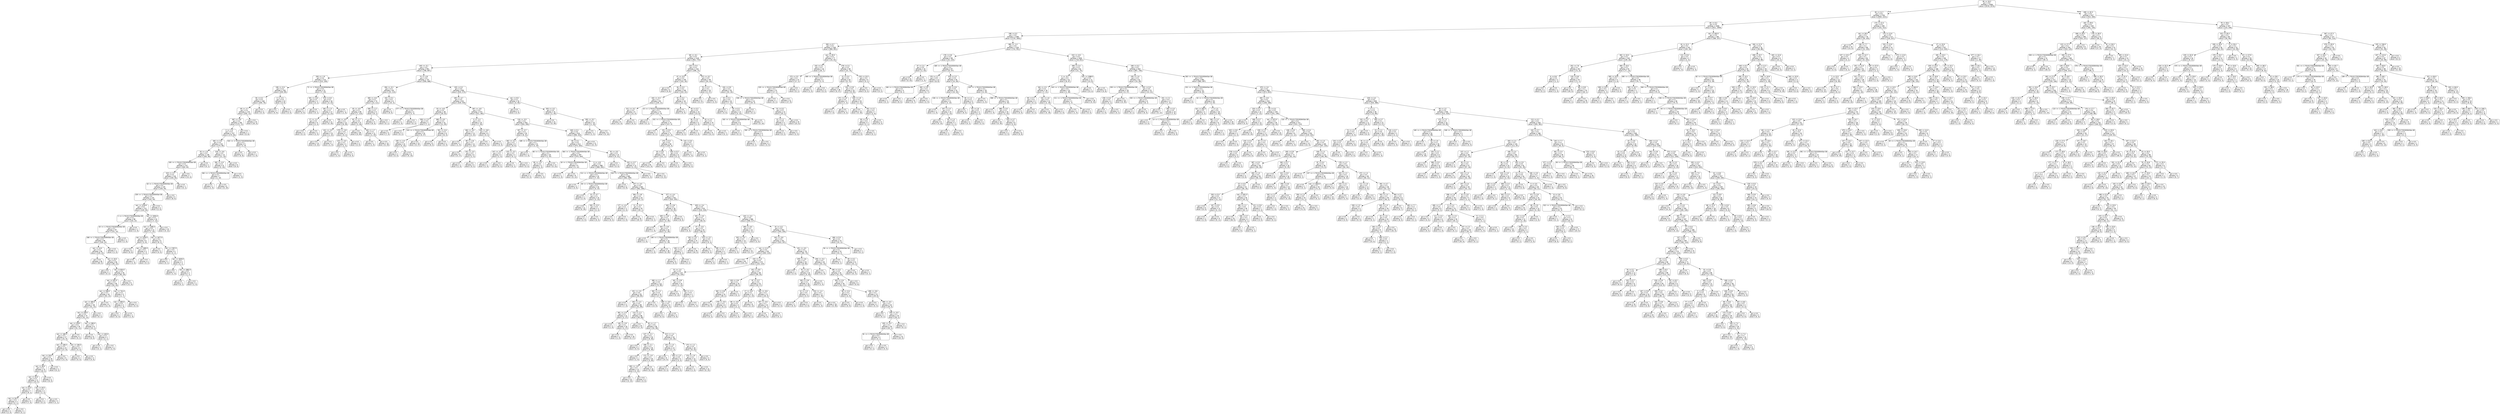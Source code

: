 digraph Tree {
node [shape=box, style="rounded", color="black", fontname=helvetica] ;
edge [fontname=helvetica] ;
0 [label="36 <= 16.3\ngini = 0.5\nsamples = 3308\nvalue = [2578, 2570]"] ;
1 [label="84 <= 11.7\ngini = 0.5\nsamples = 2761\nvalue = [2063, 2221]"] ;
0 -> 1 [labeldistance=2.5, labelangle=45, headlabel="True"] ;
2 [label="84 <= 9.3\ngini = 0.5\nsamples = 2466\nvalue = [1911, 1909]"] ;
1 -> 2 ;
3 [label="196 <= 0.3\ngini = 0.5\nsamples = 2286\nvalue = [1725, 1802]"] ;
2 -> 3 ;
4 [label="350 <= 0.7\ngini = 0.5\nsamples = 1182\nvalue = [984, 851]"] ;
3 -> 4 ;
5 [label="68 <= -0.1\ngini = 0.5\nsamples = 1105\nvalue = [952, 770]"] ;
4 -> 5 ;
6 [label="345 <= -5.1\ngini = 0.5\nsamples = 951\nvalue = [766, 697]"] ;
5 -> 6 ;
7 [label="250 <= -1.9\ngini = 0.4\nsamples = 214\nvalue = [210, 109]"] ;
6 -> 7 ;
8 [label="106 <= -0.4\ngini = 0.4\nsamples = 193\nvalue = [203, 85]"] ;
7 -> 8 ;
9 [label="56 <= 0.2\ngini = 0.4\nsamples = 183\nvalue = [200, 76]"] ;
8 -> 9 ;
10 [label="49 <= -2.7\ngini = 0.4\nsamples = 179\nvalue = [200, 72]"] ;
9 -> 10 ;
11 [label="367 <= -4.6\ngini = 0.4\nsamples = 164\nvalue = [175, 72]"] ;
10 -> 11 ;
12 [label="3 <= -1.9\ngini = 0.4\nsamples = 157\nvalue = [175, 64]"] ;
11 -> 12 ;
13 [label="382 <= -5.9\ngini = 0.4\nsamples = 152\nvalue = [174, 56]"] ;
12 -> 13 ;
14 [label="20 <= -1.6\ngini = 0.3\nsamples = 138\nvalue = [163, 46]"] ;
13 -> 14 ;
15 [label="335 <= -1.7014117331926443e+38\ngini = 0.3\nsamples = 137\nvalue = [163, 45]"] ;
14 -> 15 ;
16 [label="319 <= -0.7\ngini = 0.4\nsamples = 130\nvalue = [150, 45]"] ;
15 -> 16 ;
17 [label="18 <= -1.7014117331926443e+38\ngini = 0.4\nsamples = 129\nvalue = [150, 44]"] ;
16 -> 17 ;
18 [label="239 <= -1.7014117331926443e+38\ngini = 0.4\nsamples = 124\nvalue = [142, 44]"] ;
17 -> 18 ;
19 [label="rain <= 1218.0\ngini = 0.4\nsamples = 122\nvalue = [140, 44]"] ;
18 -> 19 ;
20 [label="2 <= -1.7014117331926443e+38\ngini = 0.2\nsamples = 98\nvalue = [133, 22]"] ;
19 -> 20 ;
21 [label="19 <= -1.7014117331926443e+38\ngini = 0.2\nsamples = 97\nvalue = [131, 22]"] ;
20 -> 21 ;
22 [label="268 <= -1.7014117331926443e+38\ngini = 0.2\nsamples = 96\nvalue = [130, 22]"] ;
21 -> 22 ;
23 [label="rain <= 14.0\ngini = 0.2\nsamples = 95\nvalue = [129, 22]"] ;
22 -> 23 ;
24 [label="gini = 0.0\nsamples = 39\nvalue = [64, 0]"] ;
23 -> 24 ;
25 [label="rain <= 16.0\ngini = 0.4\nsamples = 56\nvalue = [65, 22]"] ;
23 -> 25 ;
26 [label="gini = 0.0\nsamples = 1\nvalue = [0, 2]"] ;
25 -> 26 ;
27 [label="rain <= 824.0\ngini = 0.4\nsamples = 55\nvalue = [65, 20]"] ;
25 -> 27 ;
28 [label="rain <= 551.5\ngini = 0.4\nsamples = 49\nvalue = [54, 20]"] ;
27 -> 28 ;
29 [label="rain <= 506.5\ngini = 0.3\nsamples = 44\nvalue = [53, 13]"] ;
28 -> 29 ;
30 [label="rain <= 484.0\ngini = 0.4\nsamples = 38\nvalue = [41, 13]"] ;
29 -> 30 ;
31 [label="rain <= 249.5\ngini = 0.4\nsamples = 37\nvalue = [41, 12]"] ;
30 -> 31 ;
32 [label="rain <= 229.5\ngini = 0.4\nsamples = 29\nvalue = [31, 11]"] ;
31 -> 32 ;
33 [label="rain <= 180.5\ngini = 0.3\nsamples = 27\nvalue = [31, 9]"] ;
32 -> 33 ;
34 [label="rain <= 106.0\ngini = 0.3\nsamples = 22\nvalue = [27, 6]"] ;
33 -> 34 ;
35 [label="rain <= 104.5\ngini = 0.4\nsamples = 16\nvalue = [16, 6]"] ;
34 -> 35 ;
36 [label="rain <= 49.5\ngini = 0.3\nsamples = 15\nvalue = [16, 4]"] ;
35 -> 36 ;
37 [label="rain <= 33.0\ngini = 0.4\nsamples = 11\nvalue = [10, 4]"] ;
36 -> 37 ;
38 [label="rain <= 22.5\ngini = 0.2\nsamples = 7\nvalue = [9, 1]"] ;
37 -> 38 ;
39 [label="rain <= 20.5\ngini = 0.4\nsamples = 3\nvalue = [2, 1]"] ;
38 -> 39 ;
40 [label="gini = 0.0\nsamples = 2\nvalue = [2, 0]"] ;
39 -> 40 ;
41 [label="gini = 0.0\nsamples = 1\nvalue = [0, 1]"] ;
39 -> 41 ;
42 [label="gini = 0.0\nsamples = 4\nvalue = [7, 0]"] ;
38 -> 42 ;
43 [label="rain <= 43.5\ngini = 0.4\nsamples = 4\nvalue = [1, 3]"] ;
37 -> 43 ;
44 [label="gini = 0.0\nsamples = 2\nvalue = [0, 2]"] ;
43 -> 44 ;
45 [label="gini = 0.5\nsamples = 2\nvalue = [1, 1]"] ;
43 -> 45 ;
46 [label="gini = 0.0\nsamples = 4\nvalue = [6, 0]"] ;
36 -> 46 ;
47 [label="gini = 0.0\nsamples = 1\nvalue = [0, 2]"] ;
35 -> 47 ;
48 [label="gini = 0.0\nsamples = 6\nvalue = [11, 0]"] ;
34 -> 48 ;
49 [label="rain <= 194.5\ngini = 0.5\nsamples = 5\nvalue = [4, 3]"] ;
33 -> 49 ;
50 [label="gini = 0.0\nsamples = 2\nvalue = [0, 3]"] ;
49 -> 50 ;
51 [label="gini = 0.0\nsamples = 3\nvalue = [4, 0]"] ;
49 -> 51 ;
52 [label="gini = 0.0\nsamples = 2\nvalue = [0, 2]"] ;
32 -> 52 ;
53 [label="rain <= 395.0\ngini = 0.2\nsamples = 8\nvalue = [10, 1]"] ;
31 -> 53 ;
54 [label="gini = 0.0\nsamples = 6\nvalue = [8, 0]"] ;
53 -> 54 ;
55 [label="rain <= 440.0\ngini = 0.4\nsamples = 2\nvalue = [2, 1]"] ;
53 -> 55 ;
56 [label="gini = 0.0\nsamples = 1\nvalue = [0, 1]"] ;
55 -> 56 ;
57 [label="gini = 0.0\nsamples = 1\nvalue = [2, 0]"] ;
55 -> 57 ;
58 [label="gini = 0.0\nsamples = 1\nvalue = [0, 1]"] ;
30 -> 58 ;
59 [label="gini = 0.0\nsamples = 6\nvalue = [12, 0]"] ;
29 -> 59 ;
60 [label="rain <= 741.0\ngini = 0.2\nsamples = 5\nvalue = [1, 7]"] ;
28 -> 60 ;
61 [label="rain <= 683.0\ngini = 0.4\nsamples = 3\nvalue = [1, 3]"] ;
60 -> 61 ;
62 [label="gini = 0.0\nsamples = 2\nvalue = [0, 3]"] ;
61 -> 62 ;
63 [label="gini = 0.0\nsamples = 1\nvalue = [1, 0]"] ;
61 -> 63 ;
64 [label="gini = 0.0\nsamples = 2\nvalue = [0, 4]"] ;
60 -> 64 ;
65 [label="gini = 0.0\nsamples = 6\nvalue = [11, 0]"] ;
27 -> 65 ;
66 [label="gini = 0.0\nsamples = 1\nvalue = [1, 0]"] ;
22 -> 66 ;
67 [label="gini = 0.0\nsamples = 1\nvalue = [1, 0]"] ;
21 -> 67 ;
68 [label="gini = 0.0\nsamples = 1\nvalue = [2, 0]"] ;
20 -> 68 ;
69 [label="rain <= 2004.0\ngini = 0.4\nsamples = 24\nvalue = [7, 22]"] ;
19 -> 69 ;
70 [label="rain <= 1495.0\ngini = 0.5\nsamples = 14\nvalue = [7, 10]"] ;
69 -> 70 ;
71 [label="rain <= 1326.5\ngini = 0.2\nsamples = 8\nvalue = [1, 8]"] ;
70 -> 71 ;
72 [label="gini = 0.0\nsamples = 5\nvalue = [0, 6]"] ;
71 -> 72 ;
73 [label="rain <= 1385.5\ngini = 0.4\nsamples = 3\nvalue = [1, 2]"] ;
71 -> 73 ;
74 [label="gini = 0.0\nsamples = 1\nvalue = [1, 0]"] ;
73 -> 74 ;
75 [label="gini = 0.0\nsamples = 2\nvalue = [0, 2]"] ;
73 -> 75 ;
76 [label="rain <= 1677.0\ngini = 0.4\nsamples = 6\nvalue = [6, 2]"] ;
70 -> 76 ;
77 [label="gini = 0.0\nsamples = 2\nvalue = [4, 0]"] ;
76 -> 77 ;
78 [label="rain <= 1787.5\ngini = 0.5\nsamples = 4\nvalue = [2, 2]"] ;
76 -> 78 ;
79 [label="gini = 0.0\nsamples = 1\nvalue = [0, 1]"] ;
78 -> 79 ;
80 [label="rain <= 1829.0\ngini = 0.4\nsamples = 3\nvalue = [2, 1]"] ;
78 -> 80 ;
81 [label="gini = 0.0\nsamples = 1\nvalue = [1, 0]"] ;
80 -> 81 ;
82 [label="rain <= 1862.0\ngini = 0.5\nsamples = 2\nvalue = [1, 1]"] ;
80 -> 82 ;
83 [label="gini = 0.0\nsamples = 1\nvalue = [0, 1]"] ;
82 -> 83 ;
84 [label="gini = 0.0\nsamples = 1\nvalue = [1, 0]"] ;
82 -> 84 ;
85 [label="gini = 0.0\nsamples = 10\nvalue = [0, 12]"] ;
69 -> 85 ;
86 [label="gini = 0.0\nsamples = 2\nvalue = [2, 0]"] ;
18 -> 86 ;
87 [label="gini = 0.0\nsamples = 5\nvalue = [8, 0]"] ;
17 -> 87 ;
88 [label="gini = 0.0\nsamples = 1\nvalue = [0, 1]"] ;
16 -> 88 ;
89 [label="gini = 0.0\nsamples = 7\nvalue = [13, 0]"] ;
15 -> 89 ;
90 [label="gini = 0.0\nsamples = 1\nvalue = [0, 1]"] ;
14 -> 90 ;
91 [label="218 <= -5.6\ngini = 0.5\nsamples = 14\nvalue = [11, 10]"] ;
13 -> 91 ;
92 [label="282 <= -4.4\ngini = 0.3\nsamples = 8\nvalue = [2, 10]"] ;
91 -> 92 ;
93 [label="362 <= -1.7014117331926443e+38\ngini = 0.2\nsamples = 7\nvalue = [1, 10]"] ;
92 -> 93 ;
94 [label="gini = 0.0\nsamples = 1\nvalue = [1, 0]"] ;
93 -> 94 ;
95 [label="gini = 0.0\nsamples = 6\nvalue = [0, 10]"] ;
93 -> 95 ;
96 [label="gini = 0.0\nsamples = 1\nvalue = [1, 0]"] ;
92 -> 96 ;
97 [label="gini = 0.0\nsamples = 6\nvalue = [9, 0]"] ;
91 -> 97 ;
98 [label="310 <= -1.7014117331926443e+38\ngini = 0.2\nsamples = 5\nvalue = [1, 8]"] ;
12 -> 98 ;
99 [label="gini = 0.0\nsamples = 4\nvalue = [0, 8]"] ;
98 -> 99 ;
100 [label="gini = 0.0\nsamples = 1\nvalue = [1, 0]"] ;
98 -> 100 ;
101 [label="gini = 0.0\nsamples = 7\nvalue = [0, 8]"] ;
11 -> 101 ;
102 [label="gini = 0.0\nsamples = 15\nvalue = [25, 0]"] ;
10 -> 102 ;
103 [label="gini = 0.0\nsamples = 4\nvalue = [0, 4]"] ;
9 -> 103 ;
104 [label="4 <= -0.1\ngini = 0.4\nsamples = 10\nvalue = [3, 9]"] ;
8 -> 104 ;
105 [label="gini = 0.0\nsamples = 7\nvalue = [0, 9]"] ;
104 -> 105 ;
106 [label="gini = 0.0\nsamples = 3\nvalue = [3, 0]"] ;
104 -> 106 ;
107 [label="72 <= -1.7014117331926443e+38\ngini = 0.3\nsamples = 21\nvalue = [7, 24]"] ;
7 -> 107 ;
108 [label="301 <= -0.6\ngini = 0.3\nsamples = 3\nvalue = [4, 1]"] ;
107 -> 108 ;
109 [label="gini = 0.0\nsamples = 2\nvalue = [4, 0]"] ;
108 -> 109 ;
110 [label="gini = 0.0\nsamples = 1\nvalue = [0, 1]"] ;
108 -> 110 ;
111 [label="376 <= 0.0\ngini = 0.2\nsamples = 18\nvalue = [3, 23]"] ;
107 -> 111 ;
112 [label="165 <= -1.3\ngini = 0.1\nsamples = 17\nvalue = [2, 23]"] ;
111 -> 112 ;
113 [label="17 <= -1.4\ngini = 0.4\nsamples = 6\nvalue = [2, 4]"] ;
112 -> 113 ;
114 [label="gini = 0.0\nsamples = 4\nvalue = [0, 4]"] ;
113 -> 114 ;
115 [label="gini = 0.0\nsamples = 2\nvalue = [2, 0]"] ;
113 -> 115 ;
116 [label="gini = 0.0\nsamples = 11\nvalue = [0, 19]"] ;
112 -> 116 ;
117 [label="gini = 0.0\nsamples = 1\nvalue = [1, 0]"] ;
111 -> 117 ;
118 [label="73 <= -4.9\ngini = 0.5\nsamples = 737\nvalue = [556, 588]"] ;
6 -> 118 ;
119 [label="284 <= -0.1\ngini = 0.3\nsamples = 82\nvalue = [23, 114]"] ;
118 -> 119 ;
120 [label="383 <= -0.0\ngini = 0.2\nsamples = 74\nvalue = [13, 111]"] ;
119 -> 120 ;
121 [label="45 <= -4.9\ngini = 0.1\nsamples = 69\nvalue = [7, 110]"] ;
120 -> 121 ;
122 [label="206 <= -4.9\ngini = 0.3\nsamples = 22\nvalue = [6, 26]"] ;
121 -> 122 ;
123 [label="241 <= -2.0\ngini = 0.1\nsamples = 15\nvalue = [1, 22]"] ;
122 -> 123 ;
124 [label="gini = 0.0\nsamples = 14\nvalue = [0, 22]"] ;
123 -> 124 ;
125 [label="gini = 0.0\nsamples = 1\nvalue = [1, 0]"] ;
123 -> 125 ;
126 [label="379 <= -2.8\ngini = 0.5\nsamples = 7\nvalue = [5, 4]"] ;
122 -> 126 ;
127 [label="224 <= -4.0\ngini = 0.3\nsamples = 4\nvalue = [1, 4]"] ;
126 -> 127 ;
128 [label="gini = 0.0\nsamples = 1\nvalue = [1, 0]"] ;
127 -> 128 ;
129 [label="gini = 0.0\nsamples = 3\nvalue = [0, 4]"] ;
127 -> 129 ;
130 [label="gini = 0.0\nsamples = 3\nvalue = [4, 0]"] ;
126 -> 130 ;
131 [label="92 <= -1.7\ngini = 0.0\nsamples = 47\nvalue = [1, 84]"] ;
121 -> 131 ;
132 [label="gini = 0.0\nsamples = 36\nvalue = [0, 64]"] ;
131 -> 132 ;
133 [label="340 <= -1.7\ngini = 0.1\nsamples = 11\nvalue = [1, 20]"] ;
131 -> 133 ;
134 [label="gini = 0.0\nsamples = 1\nvalue = [1, 0]"] ;
133 -> 134 ;
135 [label="gini = 0.0\nsamples = 10\nvalue = [0, 20]"] ;
133 -> 135 ;
136 [label="265 <= -1.2\ngini = 0.2\nsamples = 5\nvalue = [6, 1]"] ;
120 -> 136 ;
137 [label="gini = 0.0\nsamples = 4\nvalue = [6, 0]"] ;
136 -> 137 ;
138 [label="gini = 0.0\nsamples = 1\nvalue = [0, 1]"] ;
136 -> 138 ;
139 [label="342 <= 0.2\ngini = 0.4\nsamples = 8\nvalue = [10, 3]"] ;
119 -> 139 ;
140 [label="gini = 0.0\nsamples = 4\nvalue = [9, 0]"] ;
139 -> 140 ;
141 [label="277 <= -1.7014117331926443e+38\ngini = 0.4\nsamples = 4\nvalue = [1, 3]"] ;
139 -> 141 ;
142 [label="gini = 0.0\nsamples = 1\nvalue = [1, 0]"] ;
141 -> 142 ;
143 [label="gini = 0.0\nsamples = 3\nvalue = [0, 3]"] ;
141 -> 143 ;
144 [label="325 <= 0.2\ngini = 0.5\nsamples = 655\nvalue = [533, 474]"] ;
118 -> 144 ;
145 [label="283 <= -4.7\ngini = 0.5\nsamples = 621\nvalue = [529, 434]"] ;
144 -> 145 ;
146 [label="53 <= -4.8\ngini = 0.4\nsamples = 48\nvalue = [18, 52]"] ;
145 -> 146 ;
147 [label="358 <= -2.3\ngini = 0.3\nsamples = 7\nvalue = [7, 2]"] ;
146 -> 147 ;
148 [label="gini = 0.0\nsamples = 5\nvalue = [7, 0]"] ;
147 -> 148 ;
149 [label="gini = 0.0\nsamples = 2\nvalue = [0, 2]"] ;
147 -> 149 ;
150 [label="289 <= -0.5\ngini = 0.3\nsamples = 41\nvalue = [11, 50]"] ;
146 -> 150 ;
151 [label="243 <= -1.7014117331926443e+38\ngini = 0.2\nsamples = 33\nvalue = [5, 47]"] ;
150 -> 151 ;
152 [label="159 <= -1.9\ngini = 0.4\nsamples = 10\nvalue = [5, 10]"] ;
151 -> 152 ;
153 [label="gini = 0.0\nsamples = 4\nvalue = [5, 0]"] ;
152 -> 153 ;
154 [label="gini = 0.0\nsamples = 6\nvalue = [0, 10]"] ;
152 -> 154 ;
155 [label="gini = 0.0\nsamples = 23\nvalue = [0, 37]"] ;
151 -> 155 ;
156 [label="351 <= -0.4\ngini = 0.4\nsamples = 8\nvalue = [6, 3]"] ;
150 -> 156 ;
157 [label="gini = 0.0\nsamples = 6\nvalue = [6, 0]"] ;
156 -> 157 ;
158 [label="gini = 0.0\nsamples = 2\nvalue = [0, 3]"] ;
156 -> 158 ;
159 [label="287 <= -4.8\ngini = 0.5\nsamples = 573\nvalue = [511, 382]"] ;
145 -> 159 ;
160 [label="3 <= -1.4\ngini = 0.3\nsamples = 19\nvalue = [7, 26]"] ;
159 -> 160 ;
161 [label="364 <= -4.0\ngini = 0.2\nsamples = 13\nvalue = [2, 22]"] ;
160 -> 161 ;
162 [label="gini = 0.0\nsamples = 1\nvalue = [1, 0]"] ;
161 -> 162 ;
163 [label="69 <= -2.8\ngini = 0.1\nsamples = 12\nvalue = [1, 22]"] ;
161 -> 163 ;
164 [label="gini = 0.0\nsamples = 6\nvalue = [0, 17]"] ;
163 -> 164 ;
165 [label="101 <= -2.0\ngini = 0.3\nsamples = 6\nvalue = [1, 5]"] ;
163 -> 165 ;
166 [label="gini = 0.0\nsamples = 1\nvalue = [1, 0]"] ;
165 -> 166 ;
167 [label="gini = 0.0\nsamples = 5\nvalue = [0, 5]"] ;
165 -> 167 ;
168 [label="204 <= -0.8\ngini = 0.5\nsamples = 6\nvalue = [5, 4]"] ;
160 -> 168 ;
169 [label="gini = 0.0\nsamples = 3\nvalue = [5, 0]"] ;
168 -> 169 ;
170 [label="gini = 0.0\nsamples = 3\nvalue = [0, 4]"] ;
168 -> 170 ;
171 [label="116 <= -5.5\ngini = 0.5\nsamples = 554\nvalue = [504, 356]"] ;
159 -> 171 ;
172 [label="357 <= -3.7\ngini = 0.3\nsamples = 30\nvalue = [8, 31]"] ;
171 -> 172 ;
173 [label="362 <= -4.2\ngini = 0.5\nsamples = 9\nvalue = [6, 6]"] ;
172 -> 173 ;
174 [label="247 <= -4.5\ngini = 0.3\nsamples = 5\nvalue = [1, 5]"] ;
173 -> 174 ;
175 [label="gini = 0.0\nsamples = 1\nvalue = [1, 0]"] ;
174 -> 175 ;
176 [label="gini = 0.0\nsamples = 4\nvalue = [0, 5]"] ;
174 -> 176 ;
177 [label="125 <= -3.3\ngini = 0.3\nsamples = 4\nvalue = [5, 1]"] ;
173 -> 177 ;
178 [label="gini = 0.0\nsamples = 1\nvalue = [0, 1]"] ;
177 -> 178 ;
179 [label="gini = 0.0\nsamples = 3\nvalue = [5, 0]"] ;
177 -> 179 ;
180 [label="189 <= -1.7014117331926443e+38\ngini = 0.1\nsamples = 21\nvalue = [2, 25]"] ;
172 -> 180 ;
181 [label="gini = 0.0\nsamples = 1\nvalue = [1, 0]"] ;
180 -> 181 ;
182 [label="66 <= -1.7014117331926443e+38\ngini = 0.1\nsamples = 20\nvalue = [1, 25]"] ;
180 -> 182 ;
183 [label="90 <= -1.6\ngini = 0.4\nsamples = 3\nvalue = [1, 3]"] ;
182 -> 183 ;
184 [label="gini = 0.0\nsamples = 2\nvalue = [0, 3]"] ;
183 -> 184 ;
185 [label="gini = 0.0\nsamples = 1\nvalue = [1, 0]"] ;
183 -> 185 ;
186 [label="gini = 0.0\nsamples = 17\nvalue = [0, 22]"] ;
182 -> 186 ;
187 [label="349 <= 0.1\ngini = 0.5\nsamples = 524\nvalue = [496, 325]"] ;
171 -> 187 ;
188 [label="56 <= 0.1\ngini = 0.5\nsamples = 512\nvalue = [475, 325]"] ;
187 -> 188 ;
189 [label="364 <= -1.7014117331926443e+38\ngini = 0.5\nsamples = 497\nvalue = [470, 304]"] ;
188 -> 189 ;
190 [label="18 <= -1.7014117331926443e+38\ngini = 0.1\nsamples = 9\nvalue = [1, 12]"] ;
189 -> 190 ;
191 [label="gini = 0.0\nsamples = 1\nvalue = [1, 0]"] ;
190 -> 191 ;
192 [label="gini = 0.0\nsamples = 8\nvalue = [0, 12]"] ;
190 -> 192 ;
193 [label="0 <= -4.9\ngini = 0.5\nsamples = 488\nvalue = [469, 292]"] ;
189 -> 193 ;
194 [label="212 <= -1.7014117331926443e+38\ngini = 0.4\nsamples = 19\nvalue = [7, 23]"] ;
193 -> 194 ;
195 [label="gini = 0.0\nsamples = 3\nvalue = [3, 0]"] ;
194 -> 195 ;
196 [label="48 <= -1.7014117331926443e+38\ngini = 0.3\nsamples = 16\nvalue = [4, 23]"] ;
194 -> 196 ;
197 [label="gini = 0.0\nsamples = 1\nvalue = [2, 0]"] ;
196 -> 197 ;
198 [label="23 <= -0.7\ngini = 0.1\nsamples = 15\nvalue = [2, 23]"] ;
196 -> 198 ;
199 [label="gini = 0.0\nsamples = 11\nvalue = [0, 19]"] ;
198 -> 199 ;
200 [label="293 <= -0.3\ngini = 0.4\nsamples = 4\nvalue = [2, 4]"] ;
198 -> 200 ;
201 [label="gini = 0.0\nsamples = 2\nvalue = [2, 0]"] ;
200 -> 201 ;
202 [label="gini = 0.0\nsamples = 2\nvalue = [0, 4]"] ;
200 -> 202 ;
203 [label="343 <= -1.7014117331926443e+38\ngini = 0.5\nsamples = 469\nvalue = [462, 269]"] ;
193 -> 203 ;
204 [label="gini = 0.0\nsamples = 5\nvalue = [0, 9]"] ;
203 -> 204 ;
205 [label="237 <= -4.5\ngini = 0.5\nsamples = 464\nvalue = [462, 260]"] ;
203 -> 205 ;
206 [label="394 <= -4.8\ngini = 0.2\nsamples = 23\nvalue = [37, 5]"] ;
205 -> 206 ;
207 [label="177 <= -4.5\ngini = 0.4\nsamples = 3\nvalue = [2, 4]"] ;
206 -> 207 ;
208 [label="gini = 0.0\nsamples = 2\nvalue = [0, 4]"] ;
207 -> 208 ;
209 [label="gini = 0.0\nsamples = 1\nvalue = [2, 0]"] ;
207 -> 209 ;
210 [label="11 <= -0.3\ngini = 0.1\nsamples = 20\nvalue = [35, 1]"] ;
206 -> 210 ;
211 [label="gini = 0.0\nsamples = 19\nvalue = [35, 0]"] ;
210 -> 211 ;
212 [label="gini = 0.0\nsamples = 1\nvalue = [0, 1]"] ;
210 -> 212 ;
213 [label="377 <= -4.4\ngini = 0.5\nsamples = 441\nvalue = [425, 255]"] ;
205 -> 213 ;
214 [label="393 <= -0.6\ngini = 0.4\nsamples = 26\nvalue = [9, 29]"] ;
213 -> 214 ;
215 [label="309 <= -4.6\ngini = 0.2\nsamples = 21\nvalue = [3, 29]"] ;
214 -> 215 ;
216 [label="gini = 0.0\nsamples = 1\nvalue = [1, 0]"] ;
215 -> 216 ;
217 [label="354 <= -4.6\ngini = 0.1\nsamples = 20\nvalue = [2, 29]"] ;
215 -> 217 ;
218 [label="gini = 0.0\nsamples = 1\nvalue = [1, 0]"] ;
217 -> 218 ;
219 [label="195 <= -1.7014117331926443e+38\ngini = 0.1\nsamples = 19\nvalue = [1, 29]"] ;
217 -> 219 ;
220 [label="gini = 0.0\nsamples = 1\nvalue = [1, 0]"] ;
219 -> 220 ;
221 [label="gini = 0.0\nsamples = 18\nvalue = [0, 29]"] ;
219 -> 221 ;
222 [label="gini = 0.0\nsamples = 5\nvalue = [6, 0]"] ;
214 -> 222 ;
223 [label="329 <= -3.4\ngini = 0.5\nsamples = 415\nvalue = [416, 226]"] ;
213 -> 223 ;
224 [label="301 <= -4.5\ngini = 0.2\nsamples = 47\nvalue = [58, 9]"] ;
223 -> 224 ;
225 [label="gini = 0.0\nsamples = 3\nvalue = [0, 3]"] ;
224 -> 225 ;
226 [label="37 <= -3.0\ngini = 0.2\nsamples = 44\nvalue = [58, 6]"] ;
224 -> 226 ;
227 [label="150 <= -4.2\ngini = 0.0\nsamples = 37\nvalue = [53, 1]"] ;
226 -> 227 ;
228 [label="106 <= -4.1\ngini = 0.2\nsamples = 7\nvalue = [9, 1]"] ;
227 -> 228 ;
229 [label="gini = 0.0\nsamples = 6\nvalue = [9, 0]"] ;
228 -> 229 ;
230 [label="gini = 0.0\nsamples = 1\nvalue = [0, 1]"] ;
228 -> 230 ;
231 [label="gini = 0.0\nsamples = 30\nvalue = [44, 0]"] ;
227 -> 231 ;
232 [label="210 <= -3.1\ngini = 0.5\nsamples = 7\nvalue = [5, 5]"] ;
226 -> 232 ;
233 [label="gini = 0.0\nsamples = 3\nvalue = [0, 4]"] ;
232 -> 233 ;
234 [label="199 <= -0.7\ngini = 0.3\nsamples = 4\nvalue = [5, 1]"] ;
232 -> 234 ;
235 [label="gini = 0.0\nsamples = 3\nvalue = [5, 0]"] ;
234 -> 235 ;
236 [label="gini = 0.0\nsamples = 1\nvalue = [0, 1]"] ;
234 -> 236 ;
237 [label="140 <= -3.3\ngini = 0.5\nsamples = 368\nvalue = [358, 217]"] ;
223 -> 237 ;
238 [label="189 <= -0.5\ngini = 0.3\nsamples = 14\nvalue = [4, 17]"] ;
237 -> 238 ;
239 [label="332 <= -3.4\ngini = 0.2\nsamples = 13\nvalue = [2, 17]"] ;
238 -> 239 ;
240 [label="gini = 0.0\nsamples = 1\nvalue = [2, 0]"] ;
239 -> 240 ;
241 [label="gini = 0.0\nsamples = 12\nvalue = [0, 17]"] ;
239 -> 241 ;
242 [label="gini = 0.0\nsamples = 1\nvalue = [2, 0]"] ;
238 -> 242 ;
243 [label="32 <= -0.2\ngini = 0.5\nsamples = 354\nvalue = [354, 200]"] ;
237 -> 243 ;
244 [label="342 <= -0.6\ngini = 0.5\nsamples = 331\nvalue = [323, 197]"] ;
243 -> 244 ;
245 [label="rain <= 11.0\ngini = 0.4\nsamples = 253\nvalue = [263, 124]"] ;
244 -> 245 ;
246 [label="gini = 0.0\nsamples = 83\nvalue = [131, 0]"] ;
245 -> 246 ;
247 [label="232 <= -1.0\ngini = 0.5\nsamples = 170\nvalue = [132, 124]"] ;
245 -> 247 ;
248 [label="31 <= -1.0\ngini = 0.5\nsamples = 122\nvalue = [76, 104]"] ;
247 -> 248 ;
249 [label="380 <= -1.1\ngini = 0.5\nsamples = 112\nvalue = [75, 90]"] ;
248 -> 249 ;
250 [label="251 <= -2.9\ngini = 0.5\nsamples = 93\nvalue = [58, 85]"] ;
249 -> 250 ;
251 [label="gini = 0.0\nsamples = 4\nvalue = [7, 0]"] ;
250 -> 251 ;
252 [label="292 <= -2.3\ngini = 0.5\nsamples = 89\nvalue = [51, 85]"] ;
250 -> 252 ;
253 [label="361 <= -2.9\ngini = 0.1\nsamples = 21\nvalue = [2, 27]"] ;
252 -> 253 ;
254 [label="gini = 0.0\nsamples = 1\nvalue = [1, 0]"] ;
253 -> 254 ;
255 [label="145 <= -3.0\ngini = 0.1\nsamples = 20\nvalue = [1, 27]"] ;
253 -> 255 ;
256 [label="gini = 0.0\nsamples = 1\nvalue = [1, 0]"] ;
255 -> 256 ;
257 [label="gini = 0.0\nsamples = 19\nvalue = [0, 27]"] ;
255 -> 257 ;
258 [label="114 <= -2.1\ngini = 0.5\nsamples = 68\nvalue = [49, 58]"] ;
252 -> 258 ;
259 [label="gini = 0.0\nsamples = 10\nvalue = [17, 0]"] ;
258 -> 259 ;
260 [label="35 <= -1.7\ngini = 0.5\nsamples = 58\nvalue = [32, 58]"] ;
258 -> 260 ;
261 [label="147 <= -2.1\ngini = 0.3\nsamples = 29\nvalue = [9, 40]"] ;
260 -> 261 ;
262 [label="gini = 0.0\nsamples = 3\nvalue = [5, 0]"] ;
261 -> 262 ;
263 [label="196 <= -2.1\ngini = 0.2\nsamples = 26\nvalue = [4, 40]"] ;
261 -> 263 ;
264 [label="gini = 0.0\nsamples = 1\nvalue = [1, 0]"] ;
263 -> 264 ;
265 [label="172 <= -1.8\ngini = 0.1\nsamples = 25\nvalue = [3, 40]"] ;
263 -> 265 ;
266 [label="393 <= -1.8\ngini = 0.3\nsamples = 13\nvalue = [3, 14]"] ;
265 -> 266 ;
267 [label="gini = 0.0\nsamples = 10\nvalue = [0, 14]"] ;
266 -> 267 ;
268 [label="gini = 0.0\nsamples = 3\nvalue = [3, 0]"] ;
266 -> 268 ;
269 [label="gini = 0.0\nsamples = 12\nvalue = [0, 26]"] ;
265 -> 269 ;
270 [label="313 <= -1.4\ngini = 0.5\nsamples = 29\nvalue = [23, 18]"] ;
260 -> 270 ;
271 [label="150 <= -1.5\ngini = 0.3\nsamples = 13\nvalue = [17, 3]"] ;
270 -> 271 ;
272 [label="gini = 0.0\nsamples = 8\nvalue = [14, 0]"] ;
271 -> 272 ;
273 [label="158 <= -1.5\ngini = 0.5\nsamples = 5\nvalue = [3, 3]"] ;
271 -> 273 ;
274 [label="gini = 0.0\nsamples = 3\nvalue = [0, 3]"] ;
273 -> 274 ;
275 [label="gini = 0.0\nsamples = 2\nvalue = [3, 0]"] ;
273 -> 275 ;
276 [label="175 <= -1.2\ngini = 0.4\nsamples = 16\nvalue = [6, 15]"] ;
270 -> 276 ;
277 [label="176 <= -1.9\ngini = 0.1\nsamples = 12\nvalue = [1, 15]"] ;
276 -> 277 ;
278 [label="gini = 0.0\nsamples = 1\nvalue = [1, 0]"] ;
277 -> 278 ;
279 [label="gini = 0.0\nsamples = 11\nvalue = [0, 15]"] ;
277 -> 279 ;
280 [label="gini = 0.0\nsamples = 4\nvalue = [5, 0]"] ;
276 -> 280 ;
281 [label="392 <= -1.2\ngini = 0.4\nsamples = 19\nvalue = [17, 5]"] ;
249 -> 281 ;
282 [label="gini = 0.0\nsamples = 11\nvalue = [13, 0]"] ;
281 -> 282 ;
283 [label="389 <= -0.9\ngini = 0.5\nsamples = 8\nvalue = [4, 5]"] ;
281 -> 283 ;
284 [label="gini = 0.0\nsamples = 5\nvalue = [0, 5]"] ;
283 -> 284 ;
285 [label="gini = 0.0\nsamples = 3\nvalue = [4, 0]"] ;
283 -> 285 ;
286 [label="341 <= -0.8\ngini = 0.1\nsamples = 10\nvalue = [1, 14]"] ;
248 -> 286 ;
287 [label="gini = 0.0\nsamples = 8\nvalue = [0, 13]"] ;
286 -> 287 ;
288 [label="305 <= -1.1\ngini = 0.5\nsamples = 2\nvalue = [1, 1]"] ;
286 -> 288 ;
289 [label="gini = 0.0\nsamples = 1\nvalue = [0, 1]"] ;
288 -> 289 ;
290 [label="gini = 0.0\nsamples = 1\nvalue = [1, 0]"] ;
288 -> 290 ;
291 [label="101 <= -0.9\ngini = 0.4\nsamples = 48\nvalue = [56, 20]"] ;
247 -> 291 ;
292 [label="128 <= -0.6\ngini = 0.1\nsamples = 25\nvalue = [38, 3]"] ;
291 -> 292 ;
293 [label="362 <= -0.8\ngini = 0.1\nsamples = 24\nvalue = [38, 2]"] ;
292 -> 293 ;
294 [label="gini = 0.0\nsamples = 18\nvalue = [32, 0]"] ;
293 -> 294 ;
295 [label="378 <= -0.9\ngini = 0.4\nsamples = 6\nvalue = [6, 2]"] ;
293 -> 295 ;
296 [label="gini = 0.0\nsamples = 2\nvalue = [0, 2]"] ;
295 -> 296 ;
297 [label="gini = 0.0\nsamples = 4\nvalue = [6, 0]"] ;
295 -> 297 ;
298 [label="gini = 0.0\nsamples = 1\nvalue = [0, 1]"] ;
292 -> 298 ;
299 [label="97 <= -0.7\ngini = 0.5\nsamples = 23\nvalue = [18, 17]"] ;
291 -> 299 ;
300 [label="17 <= -0.9\ngini = 0.2\nsamples = 11\nvalue = [2, 13]"] ;
299 -> 300 ;
301 [label="98 <= -0.8\ngini = 0.4\nsamples = 3\nvalue = [2, 1]"] ;
300 -> 301 ;
302 [label="gini = 0.0\nsamples = 2\nvalue = [2, 0]"] ;
301 -> 302 ;
303 [label="gini = 0.0\nsamples = 1\nvalue = [0, 1]"] ;
301 -> 303 ;
304 [label="gini = 0.0\nsamples = 8\nvalue = [0, 12]"] ;
300 -> 304 ;
305 [label="282 <= -0.6\ngini = 0.3\nsamples = 12\nvalue = [16, 4]"] ;
299 -> 305 ;
306 [label="307 <= -0.6\ngini = 0.1\nsamples = 10\nvalue = [16, 1]"] ;
305 -> 306 ;
307 [label="gini = 0.0\nsamples = 9\nvalue = [16, 0]"] ;
306 -> 307 ;
308 [label="gini = 0.0\nsamples = 1\nvalue = [0, 1]"] ;
306 -> 308 ;
309 [label="gini = 0.0\nsamples = 2\nvalue = [0, 3]"] ;
305 -> 309 ;
310 [label="201 <= -0.5\ngini = 0.5\nsamples = 78\nvalue = [60, 73]"] ;
244 -> 310 ;
311 [label="209 <= -2.6\ngini = 0.2\nsamples = 33\nvalue = [8, 50]"] ;
310 -> 311 ;
312 [label="gini = 0.0\nsamples = 1\nvalue = [3, 0]"] ;
311 -> 312 ;
313 [label="91 <= -0.2\ngini = 0.2\nsamples = 32\nvalue = [5, 50]"] ;
311 -> 313 ;
314 [label="293 <= -0.9\ngini = 0.1\nsamples = 31\nvalue = [4, 50]"] ;
313 -> 314 ;
315 [label="14 <= -1.5\ngini = 0.5\nsamples = 4\nvalue = [3, 5]"] ;
314 -> 315 ;
316 [label="gini = 0.0\nsamples = 2\nvalue = [0, 5]"] ;
315 -> 316 ;
317 [label="gini = 0.0\nsamples = 2\nvalue = [3, 0]"] ;
315 -> 317 ;
318 [label="234 <= -1.4\ngini = 0.0\nsamples = 27\nvalue = [1, 45]"] ;
314 -> 318 ;
319 [label="gini = 0.0\nsamples = 1\nvalue = [1, 0]"] ;
318 -> 319 ;
320 [label="gini = 0.0\nsamples = 26\nvalue = [0, 45]"] ;
318 -> 320 ;
321 [label="gini = 0.0\nsamples = 1\nvalue = [1, 0]"] ;
313 -> 321 ;
322 [label="206 <= -0.4\ngini = 0.4\nsamples = 45\nvalue = [52, 23]"] ;
310 -> 322 ;
323 [label="gini = 0.0\nsamples = 11\nvalue = [21, 0]"] ;
322 -> 323 ;
324 [label="180 <= -0.2\ngini = 0.5\nsamples = 34\nvalue = [31, 23]"] ;
322 -> 324 ;
325 [label="353 <= -0.4\ngini = 0.4\nsamples = 29\nvalue = [31, 15]"] ;
324 -> 325 ;
326 [label="69 <= -0.4\ngini = 0.3\nsamples = 7\nvalue = [2, 9]"] ;
325 -> 326 ;
327 [label="gini = 0.0\nsamples = 5\nvalue = [0, 9]"] ;
326 -> 327 ;
328 [label="gini = 0.0\nsamples = 2\nvalue = [2, 0]"] ;
326 -> 328 ;
329 [label="198 <= -0.8\ngini = 0.3\nsamples = 22\nvalue = [29, 6]"] ;
325 -> 329 ;
330 [label="gini = 0.0\nsamples = 2\nvalue = [0, 3]"] ;
329 -> 330 ;
331 [label="389 <= -0.5\ngini = 0.2\nsamples = 20\nvalue = [29, 3]"] ;
329 -> 331 ;
332 [label="gini = 0.0\nsamples = 1\nvalue = [0, 1]"] ;
331 -> 332 ;
333 [label="249 <= -0.0\ngini = 0.1\nsamples = 19\nvalue = [29, 2]"] ;
331 -> 333 ;
334 [label="205 <= -0.4\ngini = 0.1\nsamples = 18\nvalue = [29, 1]"] ;
333 -> 334 ;
335 [label="81 <= -1.7014117331926443e+38\ngini = 0.3\nsamples = 4\nvalue = [4, 1]"] ;
334 -> 335 ;
336 [label="gini = 0.0\nsamples = 1\nvalue = [0, 1]"] ;
335 -> 336 ;
337 [label="gini = 0.0\nsamples = 3\nvalue = [4, 0]"] ;
335 -> 337 ;
338 [label="gini = 0.0\nsamples = 14\nvalue = [25, 0]"] ;
334 -> 338 ;
339 [label="gini = 0.0\nsamples = 1\nvalue = [0, 1]"] ;
333 -> 339 ;
340 [label="gini = 0.0\nsamples = 5\nvalue = [0, 8]"] ;
324 -> 340 ;
341 [label="186 <= 0.4\ngini = 0.2\nsamples = 23\nvalue = [31, 3]"] ;
243 -> 341 ;
342 [label="94 <= -1.7014117331926443e+38\ngini = 0.1\nsamples = 22\nvalue = [31, 2]"] ;
341 -> 342 ;
343 [label="gini = 0.0\nsamples = 1\nvalue = [0, 1]"] ;
342 -> 343 ;
344 [label="39 <= 0.2\ngini = 0.1\nsamples = 21\nvalue = [31, 1]"] ;
342 -> 344 ;
345 [label="gini = 0.0\nsamples = 20\nvalue = [31, 0]"] ;
344 -> 345 ;
346 [label="gini = 0.0\nsamples = 1\nvalue = [0, 1]"] ;
344 -> 346 ;
347 [label="gini = 0.0\nsamples = 1\nvalue = [0, 1]"] ;
341 -> 347 ;
348 [label="55 <= -0.0\ngini = 0.3\nsamples = 15\nvalue = [5, 21]"] ;
188 -> 348 ;
349 [label="gini = 0.0\nsamples = 3\nvalue = [4, 0]"] ;
348 -> 349 ;
350 [label="243 <= -0.7\ngini = 0.1\nsamples = 12\nvalue = [1, 21]"] ;
348 -> 350 ;
351 [label="gini = 0.0\nsamples = 1\nvalue = [1, 0]"] ;
350 -> 351 ;
352 [label="gini = 0.0\nsamples = 11\nvalue = [0, 21]"] ;
350 -> 352 ;
353 [label="gini = 0.0\nsamples = 12\nvalue = [21, 0]"] ;
187 -> 353 ;
354 [label="rain <= 9.5\ngini = 0.2\nsamples = 34\nvalue = [4, 40]"] ;
144 -> 354 ;
355 [label="gini = 0.0\nsamples = 3\nvalue = [3, 0]"] ;
354 -> 355 ;
356 [label="353 <= -0.2\ngini = 0.0\nsamples = 31\nvalue = [1, 40]"] ;
354 -> 356 ;
357 [label="gini = 0.0\nsamples = 21\nvalue = [0, 30]"] ;
356 -> 357 ;
358 [label="295 <= -0.2\ngini = 0.2\nsamples = 10\nvalue = [1, 10]"] ;
356 -> 358 ;
359 [label="gini = 0.0\nsamples = 1\nvalue = [1, 0]"] ;
358 -> 359 ;
360 [label="gini = 0.0\nsamples = 9\nvalue = [0, 10]"] ;
358 -> 360 ;
361 [label="120 <= 0.4\ngini = 0.4\nsamples = 154\nvalue = [186, 73]"] ;
5 -> 361 ;
362 [label="47 <= -0.5\ngini = 0.3\nsamples = 105\nvalue = [152, 30]"] ;
361 -> 362 ;
363 [label="gini = 0.0\nsamples = 5\nvalue = [0, 8]"] ;
362 -> 363 ;
364 [label="94 <= 0.3\ngini = 0.2\nsamples = 100\nvalue = [152, 22]"] ;
362 -> 364 ;
365 [label="163 <= -0.3\ngini = 0.1\nsamples = 82\nvalue = [139, 11]"] ;
364 -> 365 ;
366 [label="311 <= -0.2\ngini = 0.4\nsamples = 9\nvalue = [12, 5]"] ;
365 -> 366 ;
367 [label="gini = 0.0\nsamples = 6\nvalue = [12, 0]"] ;
366 -> 367 ;
368 [label="gini = 0.0\nsamples = 3\nvalue = [0, 5]"] ;
366 -> 368 ;
369 [label="25 <= -1.7014117331926443e+38\ngini = 0.1\nsamples = 73\nvalue = [127, 6]"] ;
365 -> 369 ;
370 [label="gini = 0.0\nsamples = 1\nvalue = [0, 1]"] ;
369 -> 370 ;
371 [label="331 <= -1.7014117331926443e+38\ngini = 0.1\nsamples = 72\nvalue = [127, 5]"] ;
369 -> 371 ;
372 [label="gini = 0.0\nsamples = 1\nvalue = [0, 1]"] ;
371 -> 372 ;
373 [label="251 <= 0.5\ngini = 0.1\nsamples = 71\nvalue = [127, 4]"] ;
371 -> 373 ;
374 [label="176 <= 0.3\ngini = 0.0\nsamples = 69\nvalue = [126, 3]"] ;
373 -> 374 ;
375 [label="18 <= 0.8\ngini = 0.0\nsamples = 63\nvalue = [121, 1]"] ;
374 -> 375 ;
376 [label="gini = 0.0\nsamples = 62\nvalue = [121, 0]"] ;
375 -> 376 ;
377 [label="gini = 0.0\nsamples = 1\nvalue = [0, 1]"] ;
375 -> 377 ;
378 [label="158 <= 0.3\ngini = 0.4\nsamples = 6\nvalue = [5, 2]"] ;
374 -> 378 ;
379 [label="gini = 0.0\nsamples = 2\nvalue = [0, 2]"] ;
378 -> 379 ;
380 [label="gini = 0.0\nsamples = 4\nvalue = [5, 0]"] ;
378 -> 380 ;
381 [label="143 <= 0.0\ngini = 0.5\nsamples = 2\nvalue = [1, 1]"] ;
373 -> 381 ;
382 [label="gini = 0.0\nsamples = 1\nvalue = [1, 0]"] ;
381 -> 382 ;
383 [label="gini = 0.0\nsamples = 1\nvalue = [0, 1]"] ;
381 -> 383 ;
384 [label="92 <= 0.2\ngini = 0.5\nsamples = 18\nvalue = [13, 11]"] ;
364 -> 384 ;
385 [label="gini = 0.0\nsamples = 3\nvalue = [0, 5]"] ;
384 -> 385 ;
386 [label="30 <= 0.3\ngini = 0.4\nsamples = 15\nvalue = [13, 6]"] ;
384 -> 386 ;
387 [label="36 <= 2.0\ngini = 0.3\nsamples = 5\nvalue = [1, 5]"] ;
386 -> 387 ;
388 [label="gini = 0.0\nsamples = 4\nvalue = [0, 5]"] ;
387 -> 388 ;
389 [label="gini = 0.0\nsamples = 1\nvalue = [1, 0]"] ;
387 -> 389 ;
390 [label="20 <= 2.2\ngini = 0.1\nsamples = 10\nvalue = [12, 1]"] ;
386 -> 390 ;
391 [label="gini = 0.0\nsamples = 9\nvalue = [12, 0]"] ;
390 -> 391 ;
392 [label="gini = 0.0\nsamples = 1\nvalue = [0, 1]"] ;
390 -> 392 ;
393 [label="372 <= -0.2\ngini = 0.5\nsamples = 49\nvalue = [34, 43]"] ;
361 -> 393 ;
394 [label="79 <= 2.2\ngini = 0.1\nsamples = 19\nvalue = [2, 27]"] ;
393 -> 394 ;
395 [label="gini = 0.0\nsamples = 17\nvalue = [0, 27]"] ;
394 -> 395 ;
396 [label="gini = 0.0\nsamples = 2\nvalue = [2, 0]"] ;
394 -> 396 ;
397 [label="104 <= 0.6\ngini = 0.4\nsamples = 30\nvalue = [32, 16]"] ;
393 -> 397 ;
398 [label="25 <= 0.1\ngini = 0.5\nsamples = 16\nvalue = [7, 13]"] ;
397 -> 398 ;
399 [label="gini = 0.0\nsamples = 3\nvalue = [4, 0]"] ;
398 -> 399 ;
400 [label="35 <= 0.2\ngini = 0.3\nsamples = 13\nvalue = [3, 13]"] ;
398 -> 400 ;
401 [label="192 <= -1.7014117331926443e+38\ngini = 0.5\nsamples = 6\nvalue = [3, 3]"] ;
400 -> 401 ;
402 [label="gini = 0.0\nsamples = 2\nvalue = [0, 2]"] ;
401 -> 402 ;
403 [label="292 <= -1.7014117331926443e+38\ngini = 0.4\nsamples = 4\nvalue = [3, 1]"] ;
401 -> 403 ;
404 [label="gini = 0.0\nsamples = 1\nvalue = [0, 1]"] ;
403 -> 404 ;
405 [label="gini = 0.0\nsamples = 3\nvalue = [3, 0]"] ;
403 -> 405 ;
406 [label="gini = 0.0\nsamples = 7\nvalue = [0, 10]"] ;
400 -> 406 ;
407 [label="238 <= -1.7014117331926443e+38\ngini = 0.2\nsamples = 14\nvalue = [25, 3]"] ;
397 -> 407 ;
408 [label="gini = 0.0\nsamples = 1\nvalue = [0, 1]"] ;
407 -> 408 ;
409 [label="51 <= 0.2\ngini = 0.1\nsamples = 13\nvalue = [25, 2]"] ;
407 -> 409 ;
410 [label="22 <= 1.2\ngini = 0.5\nsamples = 3\nvalue = [2, 2]"] ;
409 -> 410 ;
411 [label="gini = 0.0\nsamples = 2\nvalue = [0, 2]"] ;
410 -> 411 ;
412 [label="gini = 0.0\nsamples = 1\nvalue = [2, 0]"] ;
410 -> 412 ;
413 [label="gini = 0.0\nsamples = 10\nvalue = [23, 0]"] ;
409 -> 413 ;
414 [label="rain <= 35.5\ngini = 0.4\nsamples = 77\nvalue = [32, 81]"] ;
4 -> 414 ;
415 [label="102 <= 4.2\ngini = 0.4\nsamples = 18\nvalue = [18, 7]"] ;
414 -> 415 ;
416 [label="273 <= 3.5\ngini = 0.2\nsamples = 14\nvalue = [17, 2]"] ;
415 -> 416 ;
417 [label="225 <= -1.7014117331926443e+38\ngini = 0.1\nsamples = 13\nvalue = [17, 1]"] ;
416 -> 417 ;
418 [label="gini = 0.0\nsamples = 1\nvalue = [0, 1]"] ;
417 -> 418 ;
419 [label="gini = 0.0\nsamples = 12\nvalue = [17, 0]"] ;
417 -> 419 ;
420 [label="gini = 0.0\nsamples = 1\nvalue = [0, 1]"] ;
416 -> 420 ;
421 [label="399 <= -1.7014117331926443e+38\ngini = 0.3\nsamples = 4\nvalue = [1, 5]"] ;
415 -> 421 ;
422 [label="gini = 0.0\nsamples = 1\nvalue = [1, 0]"] ;
421 -> 422 ;
423 [label="gini = 0.0\nsamples = 3\nvalue = [0, 5]"] ;
421 -> 423 ;
424 [label="278 <= 3.1\ngini = 0.3\nsamples = 59\nvalue = [14, 74]"] ;
414 -> 424 ;
425 [label="12 <= 0.4\ngini = 0.2\nsamples = 53\nvalue = [9, 72]"] ;
424 -> 425 ;
426 [label="gini = 0.0\nsamples = 28\nvalue = [0, 47]"] ;
425 -> 426 ;
427 [label="242 <= 0.6\ngini = 0.4\nsamples = 25\nvalue = [9, 25]"] ;
425 -> 427 ;
428 [label="371 <= 1.6\ngini = 0.4\nsamples = 5\nvalue = [7, 3]"] ;
427 -> 428 ;
429 [label="gini = 0.0\nsamples = 4\nvalue = [7, 0]"] ;
428 -> 429 ;
430 [label="gini = 0.0\nsamples = 1\nvalue = [0, 3]"] ;
428 -> 430 ;
431 [label="340 <= 1.9\ngini = 0.2\nsamples = 20\nvalue = [2, 22]"] ;
427 -> 431 ;
432 [label="gini = 0.0\nsamples = 13\nvalue = [0, 16]"] ;
431 -> 432 ;
433 [label="301 <= 4.1\ngini = 0.4\nsamples = 7\nvalue = [2, 6]"] ;
431 -> 433 ;
434 [label="39 <= 1.9\ngini = 0.4\nsamples = 3\nvalue = [2, 1]"] ;
433 -> 434 ;
435 [label="gini = 0.0\nsamples = 2\nvalue = [2, 0]"] ;
434 -> 435 ;
436 [label="gini = 0.0\nsamples = 1\nvalue = [0, 1]"] ;
434 -> 436 ;
437 [label="gini = 0.0\nsamples = 4\nvalue = [0, 5]"] ;
433 -> 437 ;
438 [label="233 <= 10.3\ngini = 0.4\nsamples = 6\nvalue = [5, 2]"] ;
424 -> 438 ;
439 [label="gini = 0.0\nsamples = 4\nvalue = [5, 0]"] ;
438 -> 439 ;
440 [label="gini = 0.0\nsamples = 2\nvalue = [0, 2]"] ;
438 -> 440 ;
441 [label="385 <= -1.4\ngini = 0.5\nsamples = 1104\nvalue = [741, 951]"] ;
3 -> 441 ;
442 [label="178 <= 0.8\ngini = 0.3\nsamples = 99\nvalue = [23, 120]"] ;
441 -> 442 ;
443 [label="37 <= 2.4\ngini = 0.0\nsamples = 32\nvalue = [1, 53]"] ;
442 -> 443 ;
444 [label="gini = 0.0\nsamples = 31\nvalue = [0, 53]"] ;
443 -> 444 ;
445 [label="gini = 0.0\nsamples = 1\nvalue = [1, 0]"] ;
443 -> 445 ;
446 [label="189 <= -1.7014117331926443e+38\ngini = 0.4\nsamples = 67\nvalue = [22, 67]"] ;
442 -> 446 ;
447 [label="176 <= 1.2\ngini = 0.5\nsamples = 12\nvalue = [8, 8]"] ;
446 -> 447 ;
448 [label="184 <= -1.7014117331926443e+38\ngini = 0.2\nsamples = 4\nvalue = [6, 1]"] ;
447 -> 448 ;
449 [label="gini = 0.0\nsamples = 1\nvalue = [0, 1]"] ;
448 -> 449 ;
450 [label="gini = 0.0\nsamples = 3\nvalue = [6, 0]"] ;
448 -> 450 ;
451 [label="393 <= 5.6\ngini = 0.3\nsamples = 8\nvalue = [2, 7]"] ;
447 -> 451 ;
452 [label="gini = 0.0\nsamples = 6\nvalue = [0, 7]"] ;
451 -> 452 ;
453 [label="gini = 0.0\nsamples = 2\nvalue = [2, 0]"] ;
451 -> 453 ;
454 [label="378 <= 1.5\ngini = 0.3\nsamples = 55\nvalue = [14, 59]"] ;
446 -> 454 ;
455 [label="226 <= 0.9\ngini = 0.5\nsamples = 20\nvalue = [10, 16]"] ;
454 -> 455 ;
456 [label="236 <= -1.7014117331926443e+38\ngini = 0.2\nsamples = 11\nvalue = [2, 14]"] ;
455 -> 456 ;
457 [label="gini = 0.0\nsamples = 1\nvalue = [1, 0]"] ;
456 -> 457 ;
458 [label="207 <= 1.0\ngini = 0.1\nsamples = 10\nvalue = [1, 14]"] ;
456 -> 458 ;
459 [label="gini = 0.0\nsamples = 8\nvalue = [0, 13]"] ;
458 -> 459 ;
460 [label="35 <= 1.4\ngini = 0.5\nsamples = 2\nvalue = [1, 1]"] ;
458 -> 460 ;
461 [label="gini = 0.0\nsamples = 1\nvalue = [0, 1]"] ;
460 -> 461 ;
462 [label="gini = 0.0\nsamples = 1\nvalue = [1, 0]"] ;
460 -> 462 ;
463 [label="36 <= 1.4\ngini = 0.3\nsamples = 9\nvalue = [8, 2]"] ;
455 -> 463 ;
464 [label="gini = 0.0\nsamples = 5\nvalue = [6, 0]"] ;
463 -> 464 ;
465 [label="93 <= 2.8\ngini = 0.5\nsamples = 4\nvalue = [2, 2]"] ;
463 -> 465 ;
466 [label="gini = 0.0\nsamples = 2\nvalue = [0, 2]"] ;
465 -> 466 ;
467 [label="gini = 0.0\nsamples = 2\nvalue = [2, 0]"] ;
465 -> 467 ;
468 [label="235 <= -1.7014117331926443e+38\ngini = 0.2\nsamples = 35\nvalue = [4, 43]"] ;
454 -> 468 ;
469 [label="gini = 0.0\nsamples = 1\nvalue = [1, 0]"] ;
468 -> 469 ;
470 [label="298 <= -1.7014117331926443e+38\ngini = 0.1\nsamples = 34\nvalue = [3, 43]"] ;
468 -> 470 ;
471 [label="gini = 0.0\nsamples = 1\nvalue = [1, 0]"] ;
470 -> 471 ;
472 [label="386 <= 3.0\ngini = 0.1\nsamples = 33\nvalue = [2, 43]"] ;
470 -> 472 ;
473 [label="gini = 0.0\nsamples = 25\nvalue = [0, 35]"] ;
472 -> 473 ;
474 [label="323 <= 3.7\ngini = 0.3\nsamples = 8\nvalue = [2, 8]"] ;
472 -> 474 ;
475 [label="gini = 0.0\nsamples = 2\nvalue = [2, 0]"] ;
474 -> 475 ;
476 [label="gini = 0.0\nsamples = 6\nvalue = [0, 8]"] ;
474 -> 476 ;
477 [label="310 <= -0.5\ngini = 0.5\nsamples = 1005\nvalue = [718, 831]"] ;
441 -> 477 ;
478 [label="306 <= 2.4\ngini = 0.3\nsamples = 62\nvalue = [21, 75]"] ;
477 -> 478 ;
479 [label="2 <= -0.2\ngini = 0.2\nsamples = 51\nvalue = [8, 67]"] ;
478 -> 479 ;
480 [label="164 <= -0.1\ngini = 0.4\nsamples = 18\nvalue = [7, 21]"] ;
479 -> 480 ;
481 [label="95 <= 0.7\ngini = 0.4\nsamples = 5\nvalue = [5, 2]"] ;
480 -> 481 ;
482 [label="gini = 0.0\nsamples = 3\nvalue = [5, 0]"] ;
481 -> 482 ;
483 [label="gini = 0.0\nsamples = 2\nvalue = [0, 2]"] ;
481 -> 483 ;
484 [label="242 <= 1.8\ngini = 0.2\nsamples = 13\nvalue = [2, 19]"] ;
480 -> 484 ;
485 [label="gini = 0.0\nsamples = 11\nvalue = [0, 19]"] ;
484 -> 485 ;
486 [label="gini = 0.0\nsamples = 2\nvalue = [2, 0]"] ;
484 -> 486 ;
487 [label="343 <= -1.7014117331926443e+38\ngini = 0.0\nsamples = 33\nvalue = [1, 46]"] ;
479 -> 487 ;
488 [label="211 <= -1.7014117331926443e+38\ngini = 0.3\nsamples = 4\nvalue = [1, 4]"] ;
487 -> 488 ;
489 [label="gini = 0.0\nsamples = 1\nvalue = [1, 0]"] ;
488 -> 489 ;
490 [label="gini = 0.0\nsamples = 3\nvalue = [0, 4]"] ;
488 -> 490 ;
491 [label="gini = 0.0\nsamples = 29\nvalue = [0, 42]"] ;
487 -> 491 ;
492 [label="rain <= 1098.0\ngini = 0.5\nsamples = 11\nvalue = [13, 8]"] ;
478 -> 492 ;
493 [label="gini = 0.0\nsamples = 7\nvalue = [13, 0]"] ;
492 -> 493 ;
494 [label="gini = 0.0\nsamples = 4\nvalue = [0, 8]"] ;
492 -> 494 ;
495 [label="169 <= 0.2\ngini = 0.5\nsamples = 943\nvalue = [697, 756]"] ;
477 -> 495 ;
496 [label="235 <= 1.6\ngini = 0.3\nsamples = 52\nvalue = [15, 59]"] ;
495 -> 496 ;
497 [label="250 <= -1.7014117331926443e+38\ngini = 0.1\nsamples = 29\nvalue = [2, 37]"] ;
496 -> 497 ;
498 [label="236 <= 0.4\ngini = 0.5\nsamples = 4\nvalue = [2, 2]"] ;
497 -> 498 ;
499 [label="gini = 0.0\nsamples = 2\nvalue = [2, 0]"] ;
498 -> 499 ;
500 [label="gini = 0.0\nsamples = 2\nvalue = [0, 2]"] ;
498 -> 500 ;
501 [label="gini = 0.0\nsamples = 25\nvalue = [0, 35]"] ;
497 -> 501 ;
502 [label="202 <= 0.4\ngini = 0.5\nsamples = 23\nvalue = [13, 22]"] ;
496 -> 502 ;
503 [label="250 <= -1.7014117331926443e+38\ngini = 0.2\nsamples = 6\nvalue = [6, 1]"] ;
502 -> 503 ;
504 [label="gini = 0.0\nsamples = 1\nvalue = [0, 1]"] ;
503 -> 504 ;
505 [label="gini = 0.0\nsamples = 5\nvalue = [6, 0]"] ;
503 -> 505 ;
506 [label="201 <= 2.2\ngini = 0.4\nsamples = 17\nvalue = [7, 21]"] ;
502 -> 506 ;
507 [label="gini = 0.0\nsamples = 7\nvalue = [0, 12]"] ;
506 -> 507 ;
508 [label="185 <= 4.4\ngini = 0.5\nsamples = 10\nvalue = [7, 9]"] ;
506 -> 508 ;
509 [label="gini = 0.0\nsamples = 3\nvalue = [4, 0]"] ;
508 -> 509 ;
510 [label="14 <= -1.7014117331926443e+38\ngini = 0.4\nsamples = 7\nvalue = [3, 9]"] ;
508 -> 510 ;
511 [label="gini = 0.0\nsamples = 2\nvalue = [3, 0]"] ;
510 -> 511 ;
512 [label="gini = 0.0\nsamples = 5\nvalue = [0, 9]"] ;
510 -> 512 ;
513 [label="283 <= -1.7014117331926443e+38\ngini = 0.5\nsamples = 891\nvalue = [682, 697]"] ;
495 -> 513 ;
514 [label="231 <= -1.7014117331926443e+38\ngini = 0.3\nsamples = 31\nvalue = [8, 43]"] ;
513 -> 514 ;
515 [label="gini = 0.0\nsamples = 2\nvalue = [5, 0]"] ;
514 -> 515 ;
516 [label="44 <= -1.7014117331926443e+38\ngini = 0.1\nsamples = 29\nvalue = [3, 43]"] ;
514 -> 516 ;
517 [label="rain <= 282.0\ngini = 0.5\nsamples = 3\nvalue = [2, 3]"] ;
516 -> 517 ;
518 [label="gini = 0.0\nsamples = 1\nvalue = [2, 0]"] ;
517 -> 518 ;
519 [label="gini = 0.0\nsamples = 2\nvalue = [0, 3]"] ;
517 -> 519 ;
520 [label="7 <= 1.5\ngini = 0.0\nsamples = 26\nvalue = [1, 40]"] ;
516 -> 520 ;
521 [label="362 <= 1.0\ngini = 0.2\nsamples = 6\nvalue = [1, 7]"] ;
520 -> 521 ;
522 [label="gini = 0.0\nsamples = 5\nvalue = [0, 7]"] ;
521 -> 522 ;
523 [label="gini = 0.0\nsamples = 1\nvalue = [1, 0]"] ;
521 -> 523 ;
524 [label="gini = 0.0\nsamples = 20\nvalue = [0, 33]"] ;
520 -> 524 ;
525 [label="379 <= 1.6\ngini = 0.5\nsamples = 860\nvalue = [674, 654]"] ;
513 -> 525 ;
526 [label="393 <= -0.5\ngini = 0.5\nsamples = 254\nvalue = [248, 168]"] ;
525 -> 526 ;
527 [label="128 <= 0.2\ngini = 0.4\nsamples = 14\nvalue = [7, 22]"] ;
526 -> 527 ;
528 [label="gini = 0.0\nsamples = 2\nvalue = [5, 0]"] ;
527 -> 528 ;
529 [label="268 <= 0.7\ngini = 0.2\nsamples = 12\nvalue = [2, 22]"] ;
527 -> 529 ;
530 [label="333 <= 0.6\ngini = 0.5\nsamples = 3\nvalue = [2, 3]"] ;
529 -> 530 ;
531 [label="gini = 0.0\nsamples = 2\nvalue = [0, 3]"] ;
530 -> 531 ;
532 [label="gini = 0.0\nsamples = 1\nvalue = [2, 0]"] ;
530 -> 532 ;
533 [label="gini = 0.0\nsamples = 9\nvalue = [0, 19]"] ;
529 -> 533 ;
534 [label="20 <= 0.3\ngini = 0.5\nsamples = 240\nvalue = [241, 146]"] ;
526 -> 534 ;
535 [label="rain <= 672.0\ngini = 0.5\nsamples = 29\nvalue = [20, 32]"] ;
534 -> 535 ;
536 [label="339 <= 1.2\ngini = 0.4\nsamples = 17\nvalue = [20, 9]"] ;
535 -> 536 ;
537 [label="130 <= 0.4\ngini = 0.2\nsamples = 13\nvalue = [17, 2]"] ;
536 -> 537 ;
538 [label="278 <= 0.4\ngini = 0.5\nsamples = 4\nvalue = [3, 2]"] ;
537 -> 538 ;
539 [label="gini = 0.0\nsamples = 3\nvalue = [3, 0]"] ;
538 -> 539 ;
540 [label="gini = 0.0\nsamples = 1\nvalue = [0, 2]"] ;
538 -> 540 ;
541 [label="gini = 0.0\nsamples = 9\nvalue = [14, 0]"] ;
537 -> 541 ;
542 [label="45 <= 1.5\ngini = 0.4\nsamples = 4\nvalue = [3, 7]"] ;
536 -> 542 ;
543 [label="gini = 0.0\nsamples = 2\nvalue = [0, 7]"] ;
542 -> 543 ;
544 [label="gini = 0.0\nsamples = 2\nvalue = [3, 0]"] ;
542 -> 544 ;
545 [label="gini = 0.0\nsamples = 12\nvalue = [0, 23]"] ;
535 -> 545 ;
546 [label="132 <= -1.7014117331926443e+38\ngini = 0.4\nsamples = 211\nvalue = [221, 114]"] ;
534 -> 546 ;
547 [label="106 <= 4.5\ngini = 0.2\nsamples = 8\nvalue = [2, 12]"] ;
546 -> 547 ;
548 [label="gini = 0.0\nsamples = 7\nvalue = [0, 12]"] ;
547 -> 548 ;
549 [label="gini = 0.0\nsamples = 1\nvalue = [2, 0]"] ;
547 -> 549 ;
550 [label="365 <= 0.4\ngini = 0.4\nsamples = 203\nvalue = [219, 102]"] ;
546 -> 550 ;
551 [label="gini = 0.0\nsamples = 13\nvalue = [22, 0]"] ;
550 -> 551 ;
552 [label="281 <= 1.0\ngini = 0.4\nsamples = 190\nvalue = [197, 102]"] ;
550 -> 552 ;
553 [label="200 <= 0.9\ngini = 0.5\nsamples = 77\nvalue = [61, 53]"] ;
552 -> 553 ;
554 [label="387 <= 0.3\ngini = 0.4\nsamples = 59\nvalue = [56, 28]"] ;
553 -> 554 ;
555 [label="gini = 0.0\nsamples = 4\nvalue = [0, 6]"] ;
554 -> 555 ;
556 [label="283 <= 1.0\ngini = 0.4\nsamples = 55\nvalue = [56, 22]"] ;
554 -> 556 ;
557 [label="23 <= 0.5\ngini = 0.3\nsamples = 52\nvalue = [56, 16]"] ;
556 -> 557 ;
558 [label="250 <= 0.4\ngini = 0.5\nsamples = 17\nvalue = [11, 11]"] ;
557 -> 558 ;
559 [label="gini = 0.0\nsamples = 6\nvalue = [9, 0]"] ;
558 -> 559 ;
560 [label="197 <= 0.5\ngini = 0.3\nsamples = 11\nvalue = [2, 11]"] ;
558 -> 560 ;
561 [label="gini = 0.0\nsamples = 2\nvalue = [2, 0]"] ;
560 -> 561 ;
562 [label="gini = 0.0\nsamples = 9\nvalue = [0, 11]"] ;
560 -> 562 ;
563 [label="rain <= 651.0\ngini = 0.2\nsamples = 35\nvalue = [45, 5]"] ;
557 -> 563 ;
564 [label="395 <= 1.2\ngini = 0.0\nsamples = 28\nvalue = [42, 1]"] ;
563 -> 564 ;
565 [label="gini = 0.0\nsamples = 25\nvalue = [38, 0]"] ;
564 -> 565 ;
566 [label="166 <= 0.7\ngini = 0.3\nsamples = 3\nvalue = [4, 1]"] ;
564 -> 566 ;
567 [label="gini = 0.0\nsamples = 2\nvalue = [4, 0]"] ;
566 -> 567 ;
568 [label="gini = 0.0\nsamples = 1\nvalue = [0, 1]"] ;
566 -> 568 ;
569 [label="121 <= 0.6\ngini = 0.5\nsamples = 7\nvalue = [3, 4]"] ;
563 -> 569 ;
570 [label="gini = 0.0\nsamples = 3\nvalue = [3, 0]"] ;
569 -> 570 ;
571 [label="gini = 0.0\nsamples = 4\nvalue = [0, 4]"] ;
569 -> 571 ;
572 [label="gini = 0.0\nsamples = 3\nvalue = [0, 6]"] ;
556 -> 572 ;
573 [label="260 <= 0.7\ngini = 0.3\nsamples = 18\nvalue = [5, 25]"] ;
553 -> 573 ;
574 [label="gini = 0.0\nsamples = 2\nvalue = [3, 0]"] ;
573 -> 574 ;
575 [label="244 <= 0.0\ngini = 0.1\nsamples = 16\nvalue = [2, 25]"] ;
573 -> 575 ;
576 [label="gini = 0.0\nsamples = 1\nvalue = [1, 0]"] ;
575 -> 576 ;
577 [label="358 <= 0.6\ngini = 0.1\nsamples = 15\nvalue = [1, 25]"] ;
575 -> 577 ;
578 [label="162 <= 1.3\ngini = 0.4\nsamples = 3\nvalue = [1, 2]"] ;
577 -> 578 ;
579 [label="gini = 0.0\nsamples = 1\nvalue = [1, 0]"] ;
578 -> 579 ;
580 [label="gini = 0.0\nsamples = 2\nvalue = [0, 2]"] ;
578 -> 580 ;
581 [label="gini = 0.0\nsamples = 12\nvalue = [0, 23]"] ;
577 -> 581 ;
582 [label="326 <= 1.3\ngini = 0.4\nsamples = 113\nvalue = [136, 49]"] ;
552 -> 582 ;
583 [label="97 <= 0.4\ngini = 0.1\nsamples = 46\nvalue = [74, 5]"] ;
582 -> 583 ;
584 [label="gini = 0.0\nsamples = 1\nvalue = [0, 1]"] ;
583 -> 584 ;
585 [label="237 <= -1.7014117331926443e+38\ngini = 0.1\nsamples = 45\nvalue = [74, 4]"] ;
583 -> 585 ;
586 [label="gini = 0.0\nsamples = 1\nvalue = [0, 1]"] ;
585 -> 586 ;
587 [label="rain <= 2844.0\ngini = 0.1\nsamples = 44\nvalue = [74, 3]"] ;
585 -> 587 ;
588 [label="294 <= 1.5\ngini = 0.0\nsamples = 42\nvalue = [74, 1]"] ;
587 -> 588 ;
589 [label="gini = 0.0\nsamples = 41\nvalue = [74, 0]"] ;
588 -> 589 ;
590 [label="gini = 0.0\nsamples = 1\nvalue = [0, 1]"] ;
588 -> 590 ;
591 [label="gini = 0.0\nsamples = 2\nvalue = [0, 2]"] ;
587 -> 591 ;
592 [label="178 <= 1.3\ngini = 0.5\nsamples = 67\nvalue = [62, 44]"] ;
582 -> 592 ;
593 [label="320 <= 1.3\ngini = 0.3\nsamples = 18\nvalue = [6, 22]"] ;
592 -> 593 ;
594 [label="gini = 0.0\nsamples = 2\nvalue = [5, 0]"] ;
593 -> 594 ;
595 [label="233 <= 4.1\ngini = 0.1\nsamples = 16\nvalue = [1, 22]"] ;
593 -> 595 ;
596 [label="gini = 0.0\nsamples = 15\nvalue = [0, 22]"] ;
595 -> 596 ;
597 [label="gini = 0.0\nsamples = 1\nvalue = [1, 0]"] ;
595 -> 597 ;
598 [label="372 <= 1.4\ngini = 0.4\nsamples = 49\nvalue = [56, 22]"] ;
592 -> 598 ;
599 [label="111 <= 1.6\ngini = 0.4\nsamples = 11\nvalue = [4, 9]"] ;
598 -> 599 ;
600 [label="gini = 0.0\nsamples = 7\nvalue = [0, 9]"] ;
599 -> 600 ;
601 [label="gini = 0.0\nsamples = 4\nvalue = [4, 0]"] ;
599 -> 601 ;
602 [label="391 <= 4.7\ngini = 0.3\nsamples = 38\nvalue = [52, 13]"] ;
598 -> 602 ;
603 [label="342 <= 1.4\ngini = 0.2\nsamples = 30\nvalue = [46, 5]"] ;
602 -> 603 ;
604 [label="259 <= 1.5\ngini = 0.5\nsamples = 4\nvalue = [3, 3]"] ;
603 -> 604 ;
605 [label="gini = 0.0\nsamples = 2\nvalue = [3, 0]"] ;
604 -> 605 ;
606 [label="gini = 0.0\nsamples = 2\nvalue = [0, 3]"] ;
604 -> 606 ;
607 [label="345 <= 1.3\ngini = 0.1\nsamples = 26\nvalue = [43, 2]"] ;
603 -> 607 ;
608 [label="gini = 0.0\nsamples = 1\nvalue = [0, 1]"] ;
607 -> 608 ;
609 [label="25 <= 1.6\ngini = 0.0\nsamples = 25\nvalue = [43, 1]"] ;
607 -> 609 ;
610 [label="184 <= 1.6\ngini = 0.2\nsamples = 9\nvalue = [11, 1]"] ;
609 -> 610 ;
611 [label="gini = 0.0\nsamples = 7\nvalue = [10, 0]"] ;
610 -> 611 ;
612 [label="166 <= 2.1\ngini = 0.5\nsamples = 2\nvalue = [1, 1]"] ;
610 -> 612 ;
613 [label="gini = 0.0\nsamples = 1\nvalue = [0, 1]"] ;
612 -> 613 ;
614 [label="gini = 0.0\nsamples = 1\nvalue = [1, 0]"] ;
612 -> 614 ;
615 [label="gini = 0.0\nsamples = 16\nvalue = [32, 0]"] ;
609 -> 615 ;
616 [label="394 <= 5.7\ngini = 0.5\nsamples = 8\nvalue = [6, 8]"] ;
602 -> 616 ;
617 [label="gini = 0.0\nsamples = 4\nvalue = [0, 7]"] ;
616 -> 617 ;
618 [label="199 <= 7.7\ngini = 0.2\nsamples = 4\nvalue = [6, 1]"] ;
616 -> 618 ;
619 [label="gini = 0.0\nsamples = 3\nvalue = [6, 0]"] ;
618 -> 619 ;
620 [label="gini = 0.0\nsamples = 1\nvalue = [0, 1]"] ;
618 -> 620 ;
621 [label="228 <= 1.6\ngini = 0.5\nsamples = 606\nvalue = [426, 486]"] ;
525 -> 621 ;
622 [label="7 <= 1.1\ngini = 0.3\nsamples = 48\nvalue = [13, 66]"] ;
621 -> 622 ;
623 [label="232 <= 1.4\ngini = 0.5\nsamples = 11\nvalue = [10, 9]"] ;
622 -> 623 ;
624 [label="74 <= 1.0\ngini = 0.4\nsamples = 7\nvalue = [4, 9]"] ;
623 -> 624 ;
625 [label="234 <= 0.6\ngini = 0.3\nsamples = 3\nvalue = [4, 1]"] ;
624 -> 625 ;
626 [label="gini = 0.0\nsamples = 1\nvalue = [0, 1]"] ;
625 -> 626 ;
627 [label="gini = 0.0\nsamples = 2\nvalue = [4, 0]"] ;
625 -> 627 ;
628 [label="gini = 0.0\nsamples = 4\nvalue = [0, 8]"] ;
624 -> 628 ;
629 [label="gini = 0.0\nsamples = 4\nvalue = [6, 0]"] ;
623 -> 629 ;
630 [label="300 <= 3.7\ngini = 0.1\nsamples = 37\nvalue = [3, 57]"] ;
622 -> 630 ;
631 [label="23 <= 1.2\ngini = 0.0\nsamples = 34\nvalue = [1, 56]"] ;
630 -> 631 ;
632 [label="91 <= 1.3\ngini = 0.5\nsamples = 2\nvalue = [1, 1]"] ;
631 -> 632 ;
633 [label="gini = 0.0\nsamples = 1\nvalue = [0, 1]"] ;
632 -> 633 ;
634 [label="gini = 0.0\nsamples = 1\nvalue = [1, 0]"] ;
632 -> 634 ;
635 [label="gini = 0.0\nsamples = 32\nvalue = [0, 55]"] ;
631 -> 635 ;
636 [label="118 <= 6.7\ngini = 0.4\nsamples = 3\nvalue = [2, 1]"] ;
630 -> 636 ;
637 [label="gini = 0.0\nsamples = 2\nvalue = [2, 0]"] ;
636 -> 637 ;
638 [label="gini = 0.0\nsamples = 1\nvalue = [0, 1]"] ;
636 -> 638 ;
639 [label="58 <= 1.5\ngini = 0.5\nsamples = 558\nvalue = [413, 420]"] ;
621 -> 639 ;
640 [label="272 <= 7.2\ngini = 0.3\nsamples = 32\nvalue = [8, 39]"] ;
639 -> 640 ;
641 [label="165 <= -1.7014117331926443e+38\ngini = 0.1\nsamples = 29\nvalue = [3, 38]"] ;
640 -> 641 ;
642 [label="gini = 0.0\nsamples = 1\nvalue = [1, 0]"] ;
641 -> 642 ;
643 [label="46 <= 1.9\ngini = 0.1\nsamples = 28\nvalue = [2, 38]"] ;
641 -> 643 ;
644 [label="gini = 0.0\nsamples = 19\nvalue = [0, 29]"] ;
643 -> 644 ;
645 [label="129 <= 2.2\ngini = 0.3\nsamples = 9\nvalue = [2, 9]"] ;
643 -> 645 ;
646 [label="gini = 0.0\nsamples = 1\nvalue = [1, 0]"] ;
645 -> 646 ;
647 [label="396 <= 5.5\ngini = 0.2\nsamples = 8\nvalue = [1, 9]"] ;
645 -> 647 ;
648 [label="gini = 0.0\nsamples = 7\nvalue = [0, 9]"] ;
647 -> 648 ;
649 [label="gini = 0.0\nsamples = 1\nvalue = [1, 0]"] ;
647 -> 649 ;
650 [label="248 <= -1.7014117331926443e+38\ngini = 0.3\nsamples = 3\nvalue = [5, 1]"] ;
640 -> 650 ;
651 [label="gini = 0.0\nsamples = 1\nvalue = [0, 1]"] ;
650 -> 651 ;
652 [label="gini = 0.0\nsamples = 2\nvalue = [5, 0]"] ;
650 -> 652 ;
653 [label="113 <= 4.1\ngini = 0.5\nsamples = 526\nvalue = [405, 381]"] ;
639 -> 653 ;
654 [label="242 <= 3.7\ngini = 0.5\nsamples = 188\nvalue = [173, 93]"] ;
653 -> 654 ;
655 [label="303 <= 2.3\ngini = 0.5\nsamples = 145\nvalue = [111, 87]"] ;
654 -> 655 ;
656 [label="137 <= 1.1\ngini = 0.4\nsamples = 60\nvalue = [57, 20]"] ;
655 -> 656 ;
657 [label="gini = 0.0\nsamples = 3\nvalue = [0, 4]"] ;
656 -> 657 ;
658 [label="30 <= 1.5\ngini = 0.3\nsamples = 57\nvalue = [57, 16]"] ;
656 -> 658 ;
659 [label="gini = 0.0\nsamples = 9\nvalue = [15, 0]"] ;
658 -> 659 ;
660 [label="324 <= 1.3\ngini = 0.4\nsamples = 48\nvalue = [42, 16]"] ;
658 -> 660 ;
661 [label="gini = 0.0\nsamples = 3\nvalue = [0, 4]"] ;
660 -> 661 ;
662 [label="207 <= 2.4\ngini = 0.3\nsamples = 45\nvalue = [42, 12]"] ;
660 -> 662 ;
663 [label="298 <= 1.8\ngini = 0.3\nsamples = 40\nvalue = [41, 8]"] ;
662 -> 663 ;
664 [label="280 <= 1.7\ngini = 0.5\nsamples = 9\nvalue = [5, 5]"] ;
663 -> 664 ;
665 [label="gini = 0.0\nsamples = 3\nvalue = [4, 0]"] ;
664 -> 665 ;
666 [label="111 <= 2.0\ngini = 0.3\nsamples = 6\nvalue = [1, 5]"] ;
664 -> 666 ;
667 [label="gini = 0.0\nsamples = 5\nvalue = [0, 5]"] ;
666 -> 667 ;
668 [label="gini = 0.0\nsamples = 1\nvalue = [1, 0]"] ;
666 -> 668 ;
669 [label="9 <= 2.4\ngini = 0.1\nsamples = 31\nvalue = [36, 3]"] ;
663 -> 669 ;
670 [label="362 <= 1.5\ngini = 0.1\nsamples = 29\nvalue = [35, 2]"] ;
669 -> 670 ;
671 [label="gini = 0.0\nsamples = 1\nvalue = [0, 1]"] ;
670 -> 671 ;
672 [label="247 <= 2.3\ngini = 0.1\nsamples = 28\nvalue = [35, 1]"] ;
670 -> 672 ;
673 [label="gini = 0.0\nsamples = 27\nvalue = [35, 0]"] ;
672 -> 673 ;
674 [label="gini = 0.0\nsamples = 1\nvalue = [0, 1]"] ;
672 -> 674 ;
675 [label="71 <= 2.1\ngini = 0.5\nsamples = 2\nvalue = [1, 1]"] ;
669 -> 675 ;
676 [label="gini = 0.0\nsamples = 1\nvalue = [1, 0]"] ;
675 -> 676 ;
677 [label="gini = 0.0\nsamples = 1\nvalue = [0, 1]"] ;
675 -> 677 ;
678 [label="10 <= 2.8\ngini = 0.3\nsamples = 5\nvalue = [1, 4]"] ;
662 -> 678 ;
679 [label="gini = 0.0\nsamples = 4\nvalue = [0, 4]"] ;
678 -> 679 ;
680 [label="gini = 0.0\nsamples = 1\nvalue = [1, 0]"] ;
678 -> 680 ;
681 [label="180 <= 2.4\ngini = 0.5\nsamples = 85\nvalue = [54, 67]"] ;
655 -> 681 ;
682 [label="36 <= 1.9\ngini = 0.2\nsamples = 24\nvalue = [3, 32]"] ;
681 -> 682 ;
683 [label="gini = 0.0\nsamples = 1\nvalue = [1, 0]"] ;
682 -> 683 ;
684 [label="218 <= 1.9\ngini = 0.1\nsamples = 23\nvalue = [2, 32]"] ;
682 -> 684 ;
685 [label="282 <= 2.8\ngini = 0.5\nsamples = 2\nvalue = [1, 1]"] ;
684 -> 685 ;
686 [label="gini = 0.0\nsamples = 1\nvalue = [1, 0]"] ;
685 -> 686 ;
687 [label="gini = 0.0\nsamples = 1\nvalue = [0, 1]"] ;
685 -> 687 ;
688 [label="369 <= 2.4\ngini = 0.1\nsamples = 21\nvalue = [1, 31]"] ;
684 -> 688 ;
689 [label="302 <= 2.3\ngini = 0.2\nsamples = 6\nvalue = [1, 7]"] ;
688 -> 689 ;
690 [label="gini = 0.0\nsamples = 1\nvalue = [1, 0]"] ;
689 -> 690 ;
691 [label="gini = 0.0\nsamples = 5\nvalue = [0, 7]"] ;
689 -> 691 ;
692 [label="gini = 0.0\nsamples = 15\nvalue = [0, 24]"] ;
688 -> 692 ;
693 [label="145 <= 3.5\ngini = 0.5\nsamples = 61\nvalue = [51, 35]"] ;
681 -> 693 ;
694 [label="14 <= 2.2\ngini = 0.5\nsamples = 54\nvalue = [50, 27]"] ;
693 -> 694 ;
695 [label="gini = 0.0\nsamples = 5\nvalue = [0, 6]"] ;
694 -> 695 ;
696 [label="4 <= 3.0\ngini = 0.4\nsamples = 49\nvalue = [50, 21]"] ;
694 -> 696 ;
697 [label="371 <= 2.8\ngini = 0.5\nsamples = 24\nvalue = [18, 16]"] ;
696 -> 697 ;
698 [label="gini = 0.0\nsamples = 10\nvalue = [14, 0]"] ;
697 -> 698 ;
699 [label="80 <= 2.9\ngini = 0.3\nsamples = 14\nvalue = [4, 16]"] ;
697 -> 699 ;
700 [label="161 <= 3.0\ngini = 0.2\nsamples = 12\nvalue = [2, 16]"] ;
699 -> 700 ;
701 [label="gini = 0.0\nsamples = 10\nvalue = [0, 15]"] ;
700 -> 701 ;
702 [label="355 <= 3.3\ngini = 0.4\nsamples = 2\nvalue = [2, 1]"] ;
700 -> 702 ;
703 [label="gini = 0.0\nsamples = 1\nvalue = [0, 1]"] ;
702 -> 703 ;
704 [label="gini = 0.0\nsamples = 1\nvalue = [2, 0]"] ;
702 -> 704 ;
705 [label="gini = 0.0\nsamples = 2\nvalue = [2, 0]"] ;
699 -> 705 ;
706 [label="8 <= 3.8\ngini = 0.2\nsamples = 25\nvalue = [32, 5]"] ;
696 -> 706 ;
707 [label="322 <= -1.7014117331926443e+38\ngini = 0.2\nsamples = 23\nvalue = [32, 3]"] ;
706 -> 707 ;
708 [label="gini = 0.0\nsamples = 1\nvalue = [0, 1]"] ;
707 -> 708 ;
709 [label="4 <= 3.1\ngini = 0.1\nsamples = 22\nvalue = [32, 2]"] ;
707 -> 709 ;
710 [label="335 <= 3.0\ngini = 0.3\nsamples = 5\nvalue = [8, 2]"] ;
709 -> 710 ;
711 [label="gini = 0.0\nsamples = 4\nvalue = [8, 0]"] ;
710 -> 711 ;
712 [label="gini = 0.0\nsamples = 1\nvalue = [0, 2]"] ;
710 -> 712 ;
713 [label="gini = 0.0\nsamples = 17\nvalue = [24, 0]"] ;
709 -> 713 ;
714 [label="gini = 0.0\nsamples = 2\nvalue = [0, 2]"] ;
706 -> 714 ;
715 [label="166 <= 3.5\ngini = 0.2\nsamples = 7\nvalue = [1, 8]"] ;
693 -> 715 ;
716 [label="gini = 0.0\nsamples = 1\nvalue = [1, 0]"] ;
715 -> 716 ;
717 [label="gini = 0.0\nsamples = 6\nvalue = [0, 8]"] ;
715 -> 717 ;
718 [label="130 <= 7.7\ngini = 0.2\nsamples = 43\nvalue = [62, 6]"] ;
654 -> 718 ;
719 [label="361 <= 3.3\ngini = 0.1\nsamples = 39\nvalue = [60, 3]"] ;
718 -> 719 ;
720 [label="377 <= 3.4\ngini = 0.4\nsamples = 3\nvalue = [1, 2]"] ;
719 -> 720 ;
721 [label="gini = 0.0\nsamples = 1\nvalue = [1, 0]"] ;
720 -> 721 ;
722 [label="gini = 0.0\nsamples = 2\nvalue = [0, 2]"] ;
720 -> 722 ;
723 [label="56 <= -1.7014117331926443e+38\ngini = 0.0\nsamples = 36\nvalue = [59, 1]"] ;
719 -> 723 ;
724 [label="gini = 0.0\nsamples = 1\nvalue = [0, 1]"] ;
723 -> 724 ;
725 [label="gini = 0.0\nsamples = 35\nvalue = [59, 0]"] ;
723 -> 725 ;
726 [label="224 <= 8.4\ngini = 0.5\nsamples = 4\nvalue = [2, 3]"] ;
718 -> 726 ;
727 [label="gini = 0.0\nsamples = 2\nvalue = [0, 3]"] ;
726 -> 727 ;
728 [label="gini = 0.0\nsamples = 2\nvalue = [2, 0]"] ;
726 -> 728 ;
729 [label="4 <= 4.2\ngini = 0.5\nsamples = 338\nvalue = [232, 288]"] ;
653 -> 729 ;
730 [label="43 <= 3.9\ngini = 0.2\nsamples = 43\nvalue = [9, 59]"] ;
729 -> 730 ;
731 [label="42 <= 2.5\ngini = 0.5\nsamples = 11\nvalue = [9, 9]"] ;
730 -> 731 ;
732 [label="gini = 0.0\nsamples = 5\nvalue = [0, 8]"] ;
731 -> 732 ;
733 [label="146 <= 4.2\ngini = 0.2\nsamples = 6\nvalue = [9, 1]"] ;
731 -> 733 ;
734 [label="gini = 0.0\nsamples = 5\nvalue = [9, 0]"] ;
733 -> 734 ;
735 [label="gini = 0.0\nsamples = 1\nvalue = [0, 1]"] ;
733 -> 735 ;
736 [label="gini = 0.0\nsamples = 32\nvalue = [0, 50]"] ;
730 -> 736 ;
737 [label="350 <= 4.4\ngini = 0.5\nsamples = 295\nvalue = [223, 229]"] ;
729 -> 737 ;
738 [label="292 <= 3.8\ngini = 0.2\nsamples = 10\nvalue = [11, 1]"] ;
737 -> 738 ;
739 [label="gini = 0.0\nsamples = 1\nvalue = [0, 1]"] ;
738 -> 739 ;
740 [label="gini = 0.0\nsamples = 9\nvalue = [11, 0]"] ;
738 -> 740 ;
741 [label="374 <= 4.6\ngini = 0.5\nsamples = 285\nvalue = [212, 228]"] ;
737 -> 741 ;
742 [label="59 <= 3.3\ngini = 0.1\nsamples = 18\nvalue = [2, 23]"] ;
741 -> 742 ;
743 [label="gini = 0.0\nsamples = 1\nvalue = [1, 0]"] ;
742 -> 743 ;
744 [label="50 <= 4.5\ngini = 0.1\nsamples = 17\nvalue = [1, 23]"] ;
742 -> 744 ;
745 [label="124 <= 4.6\ngini = 0.2\nsamples = 7\nvalue = [1, 6]"] ;
744 -> 745 ;
746 [label="gini = 0.0\nsamples = 6\nvalue = [0, 6]"] ;
745 -> 746 ;
747 [label="gini = 0.0\nsamples = 1\nvalue = [1, 0]"] ;
745 -> 747 ;
748 [label="gini = 0.0\nsamples = 10\nvalue = [0, 17]"] ;
744 -> 748 ;
749 [label="205 <= 4.3\ngini = 0.5\nsamples = 267\nvalue = [210, 205]"] ;
741 -> 749 ;
750 [label="108 <= 7.5\ngini = 0.1\nsamples = 10\nvalue = [1, 15]"] ;
749 -> 750 ;
751 [label="gini = 0.0\nsamples = 9\nvalue = [0, 15]"] ;
750 -> 751 ;
752 [label="gini = 0.0\nsamples = 1\nvalue = [1, 0]"] ;
750 -> 752 ;
753 [label="61 <= 8.9\ngini = 0.5\nsamples = 257\nvalue = [209, 190]"] ;
749 -> 753 ;
754 [label="22 <= 8.7\ngini = 0.5\nsamples = 239\nvalue = [185, 184]"] ;
753 -> 754 ;
755 [label="232 <= 4.6\ngini = 0.5\nsamples = 213\nvalue = [179, 146]"] ;
754 -> 755 ;
756 [label="gini = 0.0\nsamples = 8\nvalue = [14, 0]"] ;
755 -> 756 ;
757 [label="47 <= 4.5\ngini = 0.5\nsamples = 205\nvalue = [165, 146]"] ;
755 -> 757 ;
758 [label="gini = 0.0\nsamples = 8\nvalue = [0, 11]"] ;
757 -> 758 ;
759 [label="391 <= 4.8\ngini = 0.5\nsamples = 197\nvalue = [165, 135]"] ;
757 -> 759 ;
760 [label="gini = 0.0\nsamples = 9\nvalue = [0, 13]"] ;
759 -> 760 ;
761 [label="37 <= 9.4\ngini = 0.5\nsamples = 188\nvalue = [165, 122]"] ;
759 -> 761 ;
762 [label="137 <= 8.5\ngini = 0.5\nsamples = 183\nvalue = [165, 114]"] ;
761 -> 762 ;
763 [label="rain <= 265.5\ngini = 0.5\nsamples = 170\nvalue = [143, 114]"] ;
762 -> 763 ;
764 [label="93 <= 5.1\ngini = 0.3\nsamples = 99\nvalue = [120, 23]"] ;
763 -> 764 ;
765 [label="76 <= 5.1\ngini = 0.5\nsamples = 11\nvalue = [7, 9]"] ;
764 -> 765 ;
766 [label="gini = 0.0\nsamples = 5\nvalue = [6, 0]"] ;
765 -> 766 ;
767 [label="232 <= 5.7\ngini = 0.2\nsamples = 6\nvalue = [1, 9]"] ;
765 -> 767 ;
768 [label="gini = 0.0\nsamples = 5\nvalue = [0, 9]"] ;
767 -> 768 ;
769 [label="gini = 0.0\nsamples = 1\nvalue = [1, 0]"] ;
767 -> 769 ;
770 [label="189 <= 8.3\ngini = 0.2\nsamples = 88\nvalue = [113, 14]"] ;
764 -> 770 ;
771 [label="226 <= 5.9\ngini = 0.1\nsamples = 82\nvalue = [110, 9]"] ;
770 -> 771 ;
772 [label="187 <= 5.8\ngini = 0.4\nsamples = 24\nvalue = [25, 8]"] ;
771 -> 772 ;
773 [label="gini = 0.0\nsamples = 18\nvalue = [25, 0]"] ;
772 -> 773 ;
774 [label="gini = 0.0\nsamples = 6\nvalue = [0, 8]"] ;
772 -> 774 ;
775 [label="359 <= 6.7\ngini = 0.0\nsamples = 58\nvalue = [85, 1]"] ;
771 -> 775 ;
776 [label="184 <= 6.8\ngini = 0.1\nsamples = 21\nvalue = [32, 1]"] ;
775 -> 776 ;
777 [label="gini = 0.0\nsamples = 20\nvalue = [32, 0]"] ;
776 -> 777 ;
778 [label="gini = 0.0\nsamples = 1\nvalue = [0, 1]"] ;
776 -> 778 ;
779 [label="gini = 0.0\nsamples = 37\nvalue = [53, 0]"] ;
775 -> 779 ;
780 [label="197 <= 8.3\ngini = 0.5\nsamples = 6\nvalue = [3, 5]"] ;
770 -> 780 ;
781 [label="gini = 0.0\nsamples = 3\nvalue = [3, 0]"] ;
780 -> 781 ;
782 [label="gini = 0.0\nsamples = 3\nvalue = [0, 5]"] ;
780 -> 782 ;
783 [label="159 <= 5.0\ngini = 0.3\nsamples = 71\nvalue = [23, 91]"] ;
763 -> 783 ;
784 [label="gini = 0.0\nsamples = 3\nvalue = [6, 0]"] ;
783 -> 784 ;
785 [label="32 <= 5.8\ngini = 0.3\nsamples = 68\nvalue = [17, 91]"] ;
783 -> 785 ;
786 [label="345 <= 5.8\ngini = 0.5\nsamples = 12\nvalue = [7, 12]"] ;
785 -> 786 ;
787 [label="5 <= 5.0\ngini = 0.1\nsamples = 8\nvalue = [1, 12]"] ;
786 -> 787 ;
788 [label="77 <= 5.1\ngini = 0.4\nsamples = 2\nvalue = [1, 3]"] ;
787 -> 788 ;
789 [label="gini = 0.0\nsamples = 1\nvalue = [0, 3]"] ;
788 -> 789 ;
790 [label="gini = 0.0\nsamples = 1\nvalue = [1, 0]"] ;
788 -> 790 ;
791 [label="gini = 0.0\nsamples = 6\nvalue = [0, 9]"] ;
787 -> 791 ;
792 [label="gini = 0.0\nsamples = 4\nvalue = [6, 0]"] ;
786 -> 792 ;
793 [label="168 <= 9.5\ngini = 0.2\nsamples = 56\nvalue = [10, 79]"] ;
785 -> 793 ;
794 [label="346 <= 8.5\ngini = 0.2\nsamples = 54\nvalue = [8, 79]"] ;
793 -> 794 ;
795 [label="98 <= 6.6\ngini = 0.1\nsamples = 50\nvalue = [4, 76]"] ;
794 -> 795 ;
796 [label="gini = 0.0\nsamples = 22\nvalue = [0, 35]"] ;
795 -> 796 ;
797 [label="173 <= 6.6\ngini = 0.2\nsamples = 28\nvalue = [4, 41]"] ;
795 -> 797 ;
798 [label="gini = 0.0\nsamples = 2\nvalue = [3, 0]"] ;
797 -> 798 ;
799 [label="209 <= 7.4\ngini = 0.0\nsamples = 26\nvalue = [1, 41]"] ;
797 -> 799 ;
800 [label="gini = 0.0\nsamples = 16\nvalue = [0, 27]"] ;
799 -> 800 ;
801 [label="377 <= 7.4\ngini = 0.1\nsamples = 10\nvalue = [1, 14]"] ;
799 -> 801 ;
802 [label="gini = 0.0\nsamples = 1\nvalue = [1, 0]"] ;
801 -> 802 ;
803 [label="gini = 0.0\nsamples = 9\nvalue = [0, 14]"] ;
801 -> 803 ;
804 [label="325 <= 8.8\ngini = 0.5\nsamples = 4\nvalue = [4, 3]"] ;
794 -> 804 ;
805 [label="gini = 0.0\nsamples = 2\nvalue = [4, 0]"] ;
804 -> 805 ;
806 [label="gini = 0.0\nsamples = 2\nvalue = [0, 3]"] ;
804 -> 806 ;
807 [label="gini = 0.0\nsamples = 2\nvalue = [2, 0]"] ;
793 -> 807 ;
808 [label="gini = 0.0\nsamples = 13\nvalue = [22, 0]"] ;
762 -> 808 ;
809 [label="gini = 0.0\nsamples = 5\nvalue = [0, 8]"] ;
761 -> 809 ;
810 [label="122 <= 8.9\ngini = 0.2\nsamples = 26\nvalue = [6, 38]"] ;
754 -> 810 ;
811 [label="86 <= 11.5\ngini = 0.1\nsamples = 18\nvalue = [1, 30]"] ;
810 -> 811 ;
812 [label="gini = 0.0\nsamples = 17\nvalue = [0, 30]"] ;
811 -> 812 ;
813 [label="gini = 0.0\nsamples = 1\nvalue = [1, 0]"] ;
811 -> 813 ;
814 [label="176 <= 8.3\ngini = 0.5\nsamples = 8\nvalue = [5, 8]"] ;
810 -> 814 ;
815 [label="gini = 0.0\nsamples = 2\nvalue = [4, 0]"] ;
814 -> 815 ;
816 [label="99 <= 8.4\ngini = 0.2\nsamples = 6\nvalue = [1, 8]"] ;
814 -> 816 ;
817 [label="gini = 0.0\nsamples = 1\nvalue = [1, 0]"] ;
816 -> 817 ;
818 [label="gini = 0.0\nsamples = 5\nvalue = [0, 8]"] ;
816 -> 818 ;
819 [label="126 <= 9.3\ngini = 0.3\nsamples = 18\nvalue = [24, 6]"] ;
753 -> 819 ;
820 [label="346 <= 9.0\ngini = 0.1\nsamples = 15\nvalue = [24, 2]"] ;
819 -> 820 ;
821 [label="393 <= 8.8\ngini = 0.4\nsamples = 5\nvalue = [5, 2]"] ;
820 -> 821 ;
822 [label="gini = 0.0\nsamples = 4\nvalue = [5, 0]"] ;
821 -> 822 ;
823 [label="gini = 0.0\nsamples = 1\nvalue = [0, 2]"] ;
821 -> 823 ;
824 [label="gini = 0.0\nsamples = 10\nvalue = [19, 0]"] ;
820 -> 824 ;
825 [label="gini = 0.0\nsamples = 3\nvalue = [0, 4]"] ;
819 -> 825 ;
826 [label="rain <= 303.0\ngini = 0.5\nsamples = 180\nvalue = [186, 107]"] ;
2 -> 826 ;
827 [label="16 <= 12.2\ngini = 0.2\nsamples = 102\nvalue = [150, 19]"] ;
826 -> 827 ;
828 [label="362 <= 10.3\ngini = 0.2\nsamples = 100\nvalue = [149, 16]"] ;
827 -> 828 ;
829 [label="252 <= 7.8\ngini = 0.1\nsamples = 46\nvalue = [72, 3]"] ;
828 -> 829 ;
830 [label="6 <= 9.6\ngini = 0.4\nsamples = 3\nvalue = [1, 2]"] ;
829 -> 830 ;
831 [label="gini = 0.0\nsamples = 2\nvalue = [0, 2]"] ;
830 -> 831 ;
832 [label="gini = 0.0\nsamples = 1\nvalue = [1, 0]"] ;
830 -> 832 ;
833 [label="119 <= 9.9\ngini = 0.0\nsamples = 43\nvalue = [71, 1]"] ;
829 -> 833 ;
834 [label="gini = 0.0\nsamples = 24\nvalue = [45, 0]"] ;
833 -> 834 ;
835 [label="88 <= 9.8\ngini = 0.1\nsamples = 19\nvalue = [26, 1]"] ;
833 -> 835 ;
836 [label="gini = 0.0\nsamples = 1\nvalue = [0, 1]"] ;
835 -> 836 ;
837 [label="gini = 0.0\nsamples = 18\nvalue = [26, 0]"] ;
835 -> 837 ;
838 [label="360 <= 10.2\ngini = 0.2\nsamples = 54\nvalue = [77, 13]"] ;
828 -> 838 ;
839 [label="305 <= 10.6\ngini = 0.2\nsamples = 5\nvalue = [1, 6]"] ;
838 -> 839 ;
840 [label="338 <= 10.5\ngini = 0.4\nsamples = 2\nvalue = [1, 2]"] ;
839 -> 840 ;
841 [label="gini = 0.0\nsamples = 1\nvalue = [0, 2]"] ;
840 -> 841 ;
842 [label="gini = 0.0\nsamples = 1\nvalue = [1, 0]"] ;
840 -> 842 ;
843 [label="gini = 0.0\nsamples = 3\nvalue = [0, 4]"] ;
839 -> 843 ;
844 [label="395 <= -1.7014117331926443e+38\ngini = 0.2\nsamples = 49\nvalue = [76, 7]"] ;
838 -> 844 ;
845 [label="303 <= 10.7\ngini = 0.5\nsamples = 2\nvalue = [1, 1]"] ;
844 -> 845 ;
846 [label="gini = 0.0\nsamples = 1\nvalue = [1, 0]"] ;
845 -> 846 ;
847 [label="gini = 0.0\nsamples = 1\nvalue = [0, 1]"] ;
845 -> 847 ;
848 [label="364 <= -1.7014117331926443e+38\ngini = 0.1\nsamples = 47\nvalue = [75, 6]"] ;
844 -> 848 ;
849 [label="gini = 0.0\nsamples = 1\nvalue = [0, 1]"] ;
848 -> 849 ;
850 [label="236 <= -1.7014117331926443e+38\ngini = 0.1\nsamples = 46\nvalue = [75, 5]"] ;
848 -> 850 ;
851 [label="gini = 0.0\nsamples = 1\nvalue = [0, 1]"] ;
850 -> 851 ;
852 [label="40 <= -1.7014117331926443e+38\ngini = 0.1\nsamples = 45\nvalue = [75, 4]"] ;
850 -> 852 ;
853 [label="gini = 0.0\nsamples = 1\nvalue = [0, 1]"] ;
852 -> 853 ;
854 [label="355 <= 11.6\ngini = 0.1\nsamples = 44\nvalue = [75, 3]"] ;
852 -> 854 ;
855 [label="54 <= 10.3\ngini = 0.0\nsamples = 34\nvalue = [56, 1]"] ;
854 -> 855 ;
856 [label="6 <= 10.3\ngini = 0.2\nsamples = 5\nvalue = [6, 1]"] ;
855 -> 856 ;
857 [label="gini = 0.0\nsamples = 4\nvalue = [6, 0]"] ;
856 -> 857 ;
858 [label="gini = 0.0\nsamples = 1\nvalue = [0, 1]"] ;
856 -> 858 ;
859 [label="gini = 0.0\nsamples = 29\nvalue = [50, 0]"] ;
855 -> 859 ;
860 [label="232 <= 11.6\ngini = 0.2\nsamples = 10\nvalue = [19, 2]"] ;
854 -> 860 ;
861 [label="gini = 0.0\nsamples = 2\nvalue = [0, 2]"] ;
860 -> 861 ;
862 [label="gini = 0.0\nsamples = 8\nvalue = [19, 0]"] ;
860 -> 862 ;
863 [label="114 <= 8.4\ngini = 0.4\nsamples = 2\nvalue = [1, 3]"] ;
827 -> 863 ;
864 [label="gini = 0.0\nsamples = 1\nvalue = [1, 0]"] ;
863 -> 864 ;
865 [label="gini = 0.0\nsamples = 1\nvalue = [0, 3]"] ;
863 -> 865 ;
866 [label="184 <= 11.5\ngini = 0.4\nsamples = 78\nvalue = [36, 88]"] ;
826 -> 866 ;
867 [label="308 <= 10.7\ngini = 0.4\nsamples = 72\nvalue = [26, 86]"] ;
866 -> 867 ;
868 [label="340 <= 9.7\ngini = 0.5\nsamples = 46\nvalue = [23, 44]"] ;
867 -> 868 ;
869 [label="82 <= -1.7014117331926443e+38\ngini = 0.1\nsamples = 20\nvalue = [2, 28]"] ;
868 -> 869 ;
870 [label="gini = 0.0\nsamples = 1\nvalue = [1, 0]"] ;
869 -> 870 ;
871 [label="57 <= 9.8\ngini = 0.1\nsamples = 19\nvalue = [1, 28]"] ;
869 -> 871 ;
872 [label="gini = 0.0\nsamples = 15\nvalue = [0, 25]"] ;
871 -> 872 ;
873 [label="91 <= 9.7\ngini = 0.4\nsamples = 4\nvalue = [1, 3]"] ;
871 -> 873 ;
874 [label="gini = 0.0\nsamples = 1\nvalue = [1, 0]"] ;
873 -> 874 ;
875 [label="gini = 0.0\nsamples = 3\nvalue = [0, 3]"] ;
873 -> 875 ;
876 [label="295 <= 10.1\ngini = 0.5\nsamples = 26\nvalue = [21, 16]"] ;
868 -> 876 ;
877 [label="329 <= 10.7\ngini = 0.2\nsamples = 13\nvalue = [17, 2]"] ;
876 -> 877 ;
878 [label="168 <= 9.6\ngini = 0.1\nsamples = 12\nvalue = [17, 1]"] ;
877 -> 878 ;
879 [label="119 <= 9.5\ngini = 0.4\nsamples = 3\nvalue = [2, 1]"] ;
878 -> 879 ;
880 [label="gini = 0.0\nsamples = 2\nvalue = [2, 0]"] ;
879 -> 880 ;
881 [label="gini = 0.0\nsamples = 1\nvalue = [0, 1]"] ;
879 -> 881 ;
882 [label="gini = 0.0\nsamples = 9\nvalue = [15, 0]"] ;
878 -> 882 ;
883 [label="gini = 0.0\nsamples = 1\nvalue = [0, 1]"] ;
877 -> 883 ;
884 [label="311 <= 10.5\ngini = 0.3\nsamples = 13\nvalue = [4, 14]"] ;
876 -> 884 ;
885 [label="283 <= 10.6\ngini = 0.1\nsamples = 10\nvalue = [1, 14]"] ;
884 -> 885 ;
886 [label="gini = 0.0\nsamples = 9\nvalue = [0, 14]"] ;
885 -> 886 ;
887 [label="gini = 0.0\nsamples = 1\nvalue = [1, 0]"] ;
885 -> 887 ;
888 [label="gini = 0.0\nsamples = 3\nvalue = [3, 0]"] ;
884 -> 888 ;
889 [label="166 <= 11.5\ngini = 0.1\nsamples = 26\nvalue = [3, 42]"] ;
867 -> 889 ;
890 [label="246 <= 10.8\ngini = 0.1\nsamples = 22\nvalue = [1, 36]"] ;
889 -> 890 ;
891 [label="135 <= 11.1\ngini = 0.2\nsamples = 6\nvalue = [1, 6]"] ;
890 -> 891 ;
892 [label="gini = 0.0\nsamples = 5\nvalue = [0, 6]"] ;
891 -> 892 ;
893 [label="gini = 0.0\nsamples = 1\nvalue = [1, 0]"] ;
891 -> 893 ;
894 [label="gini = 0.0\nsamples = 16\nvalue = [0, 30]"] ;
890 -> 894 ;
895 [label="164 <= 10.9\ngini = 0.4\nsamples = 4\nvalue = [2, 6]"] ;
889 -> 895 ;
896 [label="gini = 0.0\nsamples = 3\nvalue = [0, 6]"] ;
895 -> 896 ;
897 [label="gini = 0.0\nsamples = 1\nvalue = [2, 0]"] ;
895 -> 897 ;
898 [label="183 <= 12.6\ngini = 0.3\nsamples = 6\nvalue = [10, 2]"] ;
866 -> 898 ;
899 [label="gini = 0.0\nsamples = 4\nvalue = [10, 0]"] ;
898 -> 899 ;
900 [label="gini = 0.0\nsamples = 2\nvalue = [0, 2]"] ;
898 -> 900 ;
901 [label="174 <= 12.4\ngini = 0.4\nsamples = 295\nvalue = [152, 312]"] ;
1 -> 901 ;
902 [label="rain <= 29.5\ngini = 0.3\nsamples = 78\nvalue = [26, 105]"] ;
901 -> 902 ;
903 [label="gini = 0.0\nsamples = 10\nvalue = [13, 0]"] ;
902 -> 903 ;
904 [label="136 <= 7.7\ngini = 0.2\nsamples = 68\nvalue = [13, 105]"] ;
902 -> 904 ;
905 [label="157 <= 10.2\ngini = 0.4\nsamples = 4\nvalue = [4, 2]"] ;
904 -> 905 ;
906 [label="gini = 0.0\nsamples = 3\nvalue = [4, 0]"] ;
905 -> 906 ;
907 [label="gini = 0.0\nsamples = 1\nvalue = [0, 2]"] ;
905 -> 907 ;
908 [label="240 <= 14.7\ngini = 0.1\nsamples = 64\nvalue = [9, 103]"] ;
904 -> 908 ;
909 [label="251 <= 11.8\ngini = 0.1\nsamples = 61\nvalue = [7, 101]"] ;
908 -> 909 ;
910 [label="7 <= 12.0\ngini = 0.3\nsamples = 22\nvalue = [6, 26]"] ;
909 -> 910 ;
911 [label="gini = 0.0\nsamples = 15\nvalue = [0, 22]"] ;
910 -> 911 ;
912 [label="79 <= 11.7\ngini = 0.5\nsamples = 7\nvalue = [6, 4]"] ;
910 -> 912 ;
913 [label="gini = 0.0\nsamples = 3\nvalue = [0, 4]"] ;
912 -> 913 ;
914 [label="gini = 0.0\nsamples = 4\nvalue = [6, 0]"] ;
912 -> 914 ;
915 [label="311 <= 12.1\ngini = 0.0\nsamples = 39\nvalue = [1, 75]"] ;
909 -> 915 ;
916 [label="280 <= 12.3\ngini = 0.1\nsamples = 9\nvalue = [1, 16]"] ;
915 -> 916 ;
917 [label="gini = 0.0\nsamples = 8\nvalue = [0, 16]"] ;
916 -> 917 ;
918 [label="gini = 0.0\nsamples = 1\nvalue = [1, 0]"] ;
916 -> 918 ;
919 [label="gini = 0.0\nsamples = 30\nvalue = [0, 59]"] ;
915 -> 919 ;
920 [label="287 <= 37.5\ngini = 0.5\nsamples = 3\nvalue = [2, 2]"] ;
908 -> 920 ;
921 [label="gini = 0.0\nsamples = 2\nvalue = [2, 0]"] ;
920 -> 921 ;
922 [label="gini = 0.0\nsamples = 1\nvalue = [0, 2]"] ;
920 -> 922 ;
923 [label="174 <= 12.6\ngini = 0.5\nsamples = 217\nvalue = [126, 207]"] ;
901 -> 923 ;
924 [label="233 <= 12.6\ngini = 0.2\nsamples = 10\nvalue = [13, 2]"] ;
923 -> 924 ;
925 [label="gini = 0.0\nsamples = 7\nvalue = [12, 0]"] ;
924 -> 925 ;
926 [label="179 <= 12.6\ngini = 0.4\nsamples = 3\nvalue = [1, 2]"] ;
924 -> 926 ;
927 [label="gini = 0.0\nsamples = 1\nvalue = [1, 0]"] ;
926 -> 927 ;
928 [label="gini = 0.0\nsamples = 2\nvalue = [0, 2]"] ;
926 -> 928 ;
929 [label="27 <= 15.9\ngini = 0.5\nsamples = 207\nvalue = [113, 205]"] ;
923 -> 929 ;
930 [label="281 <= 15.3\ngini = 0.5\nsamples = 190\nvalue = [112, 179]"] ;
929 -> 930 ;
931 [label="226 <= 15.0\ngini = 0.4\nsamples = 166\nvalue = [88, 171]"] ;
930 -> 931 ;
932 [label="269 <= 14.6\ngini = 0.5\nsamples = 142\nvalue = [85, 133]"] ;
931 -> 932 ;
933 [label="172 <= 14.5\ngini = 0.4\nsamples = 123\nvalue = [62, 122]"] ;
932 -> 933 ;
934 [label="354 <= 13.8\ngini = 0.5\nsamples = 105\nvalue = [60, 91]"] ;
933 -> 934 ;
935 [label="300 <= 13.3\ngini = 0.4\nsamples = 70\nvalue = [30, 72]"] ;
934 -> 935 ;
936 [label="120 <= 12.8\ngini = 0.5\nsamples = 42\nvalue = [27, 33]"] ;
935 -> 936 ;
937 [label="181 <= 11.7\ngini = 0.4\nsamples = 24\nvalue = [8, 26]"] ;
936 -> 937 ;
938 [label="224 <= 13.5\ngini = 0.3\nsamples = 3\nvalue = [4, 1]"] ;
937 -> 938 ;
939 [label="gini = 0.0\nsamples = 2\nvalue = [4, 0]"] ;
938 -> 939 ;
940 [label="gini = 0.0\nsamples = 1\nvalue = [0, 1]"] ;
938 -> 940 ;
941 [label="rain <= 10.5\ngini = 0.2\nsamples = 21\nvalue = [4, 25]"] ;
937 -> 941 ;
942 [label="gini = 0.0\nsamples = 2\nvalue = [3, 0]"] ;
941 -> 942 ;
943 [label="259 <= 12.7\ngini = 0.1\nsamples = 19\nvalue = [1, 25]"] ;
941 -> 943 ;
944 [label="379 <= 12.7\ngini = 0.3\nsamples = 5\nvalue = [1, 4]"] ;
943 -> 944 ;
945 [label="gini = 0.0\nsamples = 4\nvalue = [0, 4]"] ;
944 -> 945 ;
946 [label="gini = 0.0\nsamples = 1\nvalue = [1, 0]"] ;
944 -> 946 ;
947 [label="gini = 0.0\nsamples = 14\nvalue = [0, 21]"] ;
943 -> 947 ;
948 [label="40 <= 12.6\ngini = 0.4\nsamples = 18\nvalue = [19, 7]"] ;
936 -> 948 ;
949 [label="gini = 0.0\nsamples = 2\nvalue = [0, 4]"] ;
948 -> 949 ;
950 [label="371 <= 12.4\ngini = 0.2\nsamples = 16\nvalue = [19, 3]"] ;
948 -> 950 ;
951 [label="391 <= 12.2\ngini = 0.4\nsamples = 3\nvalue = [1, 2]"] ;
950 -> 951 ;
952 [label="gini = 0.0\nsamples = 1\nvalue = [1, 0]"] ;
951 -> 952 ;
953 [label="gini = 0.0\nsamples = 2\nvalue = [0, 2]"] ;
951 -> 953 ;
954 [label="391 <= -1.7014117331926443e+38\ngini = 0.1\nsamples = 13\nvalue = [18, 1]"] ;
950 -> 954 ;
955 [label="gini = 0.0\nsamples = 1\nvalue = [0, 1]"] ;
954 -> 955 ;
956 [label="gini = 0.0\nsamples = 12\nvalue = [18, 0]"] ;
954 -> 956 ;
957 [label="126 <= 14.1\ngini = 0.1\nsamples = 28\nvalue = [3, 39]"] ;
935 -> 957 ;
958 [label="379 <= 14.0\ngini = 0.1\nsamples = 27\nvalue = [2, 39]"] ;
957 -> 958 ;
959 [label="137 <= 14.2\ngini = 0.0\nsamples = 25\nvalue = [1, 38]"] ;
958 -> 959 ;
960 [label="gini = 0.0\nsamples = 22\nvalue = [0, 35]"] ;
959 -> 960 ;
961 [label="227 <= 13.7\ngini = 0.4\nsamples = 3\nvalue = [1, 3]"] ;
959 -> 961 ;
962 [label="gini = 0.0\nsamples = 1\nvalue = [1, 0]"] ;
961 -> 962 ;
963 [label="gini = 0.0\nsamples = 2\nvalue = [0, 3]"] ;
961 -> 963 ;
964 [label="347 <= 13.3\ngini = 0.5\nsamples = 2\nvalue = [1, 1]"] ;
958 -> 964 ;
965 [label="gini = 0.0\nsamples = 1\nvalue = [0, 1]"] ;
964 -> 965 ;
966 [label="gini = 0.0\nsamples = 1\nvalue = [1, 0]"] ;
964 -> 966 ;
967 [label="gini = 0.0\nsamples = 1\nvalue = [1, 0]"] ;
957 -> 967 ;
968 [label="126 <= 13.6\ngini = 0.5\nsamples = 35\nvalue = [30, 19]"] ;
934 -> 968 ;
969 [label="77 <= 13.2\ngini = 0.3\nsamples = 7\nvalue = [2, 8]"] ;
968 -> 969 ;
970 [label="gini = 0.0\nsamples = 1\nvalue = [2, 0]"] ;
969 -> 970 ;
971 [label="gini = 0.0\nsamples = 6\nvalue = [0, 8]"] ;
969 -> 971 ;
972 [label="371 <= 14.3\ngini = 0.4\nsamples = 28\nvalue = [28, 11]"] ;
968 -> 972 ;
973 [label="338 <= 13.8\ngini = 0.2\nsamples = 20\nvalue = [24, 4]"] ;
972 -> 973 ;
974 [label="gini = 0.0\nsamples = 2\nvalue = [0, 2]"] ;
973 -> 974 ;
975 [label="40 <= -1.7014117331926443e+38\ngini = 0.1\nsamples = 18\nvalue = [24, 2]"] ;
973 -> 975 ;
976 [label="gini = 0.0\nsamples = 1\nvalue = [0, 1]"] ;
975 -> 976 ;
977 [label="206 <= 14.2\ngini = 0.1\nsamples = 17\nvalue = [24, 1]"] ;
975 -> 977 ;
978 [label="gini = 0.0\nsamples = 15\nvalue = [23, 0]"] ;
977 -> 978 ;
979 [label="314 <= 13.9\ngini = 0.5\nsamples = 2\nvalue = [1, 1]"] ;
977 -> 979 ;
980 [label="gini = 0.0\nsamples = 1\nvalue = [1, 0]"] ;
979 -> 980 ;
981 [label="gini = 0.0\nsamples = 1\nvalue = [0, 1]"] ;
979 -> 981 ;
982 [label="359 <= 14.3\ngini = 0.5\nsamples = 8\nvalue = [4, 7]"] ;
972 -> 982 ;
983 [label="gini = 0.0\nsamples = 4\nvalue = [0, 6]"] ;
982 -> 983 ;
984 [label="27 <= 14.1\ngini = 0.3\nsamples = 4\nvalue = [4, 1]"] ;
982 -> 984 ;
985 [label="gini = 0.0\nsamples = 1\nvalue = [0, 1]"] ;
984 -> 985 ;
986 [label="gini = 0.0\nsamples = 3\nvalue = [4, 0]"] ;
984 -> 986 ;
987 [label="43 <= 15.5\ngini = 0.1\nsamples = 18\nvalue = [2, 31]"] ;
933 -> 987 ;
988 [label="gini = 0.0\nsamples = 16\nvalue = [0, 31]"] ;
987 -> 988 ;
989 [label="gini = 0.0\nsamples = 2\nvalue = [2, 0]"] ;
987 -> 989 ;
990 [label="rain <= 844.0\ngini = 0.4\nsamples = 19\nvalue = [23, 11]"] ;
932 -> 990 ;
991 [label="gini = 0.0\nsamples = 15\nvalue = [23, 0]"] ;
990 -> 991 ;
992 [label="gini = 0.0\nsamples = 4\nvalue = [0, 11]"] ;
990 -> 992 ;
993 [label="19 <= 16.6\ngini = 0.1\nsamples = 24\nvalue = [3, 38]"] ;
931 -> 993 ;
994 [label="227 <= 15.0\ngini = 0.1\nsamples = 23\nvalue = [2, 38]"] ;
993 -> 994 ;
995 [label="395 <= 15.1\ngini = 0.5\nsamples = 2\nvalue = [1, 1]"] ;
994 -> 995 ;
996 [label="gini = 0.0\nsamples = 1\nvalue = [1, 0]"] ;
995 -> 996 ;
997 [label="gini = 0.0\nsamples = 1\nvalue = [0, 1]"] ;
995 -> 997 ;
998 [label="301 <= 15.2\ngini = 0.1\nsamples = 21\nvalue = [1, 37]"] ;
994 -> 998 ;
999 [label="gini = 0.0\nsamples = 17\nvalue = [0, 33]"] ;
998 -> 999 ;
1000 [label="161 <= 15.1\ngini = 0.3\nsamples = 4\nvalue = [1, 4]"] ;
998 -> 1000 ;
1001 [label="gini = 0.0\nsamples = 1\nvalue = [1, 0]"] ;
1000 -> 1001 ;
1002 [label="gini = 0.0\nsamples = 3\nvalue = [0, 4]"] ;
1000 -> 1002 ;
1003 [label="gini = 0.0\nsamples = 1\nvalue = [1, 0]"] ;
993 -> 1003 ;
1004 [label="227 <= 15.1\ngini = 0.4\nsamples = 24\nvalue = [24, 8]"] ;
930 -> 1004 ;
1005 [label="gini = 0.0\nsamples = 2\nvalue = [0, 2]"] ;
1004 -> 1005 ;
1006 [label="307 <= 15.5\ngini = 0.3\nsamples = 22\nvalue = [24, 6]"] ;
1004 -> 1006 ;
1007 [label="gini = 0.0\nsamples = 10\nvalue = [16, 0]"] ;
1006 -> 1007 ;
1008 [label="147 <= 15.7\ngini = 0.5\nsamples = 12\nvalue = [8, 6]"] ;
1006 -> 1008 ;
1009 [label="gini = 0.0\nsamples = 4\nvalue = [0, 5]"] ;
1008 -> 1009 ;
1010 [label="27 <= 15.3\ngini = 0.2\nsamples = 8\nvalue = [8, 1]"] ;
1008 -> 1010 ;
1011 [label="gini = 0.0\nsamples = 1\nvalue = [0, 1]"] ;
1010 -> 1011 ;
1012 [label="gini = 0.0\nsamples = 7\nvalue = [8, 0]"] ;
1010 -> 1012 ;
1013 [label="377 <= 16.2\ngini = 0.1\nsamples = 17\nvalue = [1, 26]"] ;
929 -> 1013 ;
1014 [label="306 <= 16.1\ngini = 0.4\nsamples = 4\nvalue = [1, 3]"] ;
1013 -> 1014 ;
1015 [label="gini = 0.0\nsamples = 3\nvalue = [0, 3]"] ;
1014 -> 1015 ;
1016 [label="gini = 0.0\nsamples = 1\nvalue = [1, 0]"] ;
1014 -> 1016 ;
1017 [label="gini = 0.0\nsamples = 13\nvalue = [0, 23]"] ;
1013 -> 1017 ;
1018 [label="268 <= 32.3\ngini = 0.5\nsamples = 547\nvalue = [515, 349]"] ;
0 -> 1018 [labeldistance=2.5, labelangle=-45, headlabel="False"] ;
1019 [label="182 <= 29.5\ngini = 0.4\nsamples = 340\nvalue = [391, 140]"] ;
1018 -> 1019 ;
1020 [label="306 <= 29.3\ngini = 0.4\nsamples = 299\nvalue = [333, 137]"] ;
1019 -> 1020 ;
1021 [label="123 <= 17.1\ngini = 0.4\nsamples = 291\nvalue = [333, 125]"] ;
1020 -> 1021 ;
1022 [label="359 <= -1.7014117331926443e+38\ngini = 0.1\nsamples = 31\nvalue = [49, 2]"] ;
1021 -> 1022 ;
1023 [label="gini = 0.0\nsamples = 2\nvalue = [0, 2]"] ;
1022 -> 1023 ;
1024 [label="gini = 0.0\nsamples = 29\nvalue = [49, 0]"] ;
1022 -> 1024 ;
1025 [label="356 <= 27.5\ngini = 0.4\nsamples = 260\nvalue = [284, 123]"] ;
1021 -> 1025 ;
1026 [label="149 <= 26.9\ngini = 0.4\nsamples = 227\nvalue = [236, 121]"] ;
1025 -> 1026 ;
1027 [label="392 <= 17.0\ngini = 0.4\nsamples = 217\nvalue = [235, 106]"] ;
1026 -> 1027 ;
1028 [label="352 <= 16.4\ngini = 0.4\nsamples = 13\nvalue = [5, 16]"] ;
1027 -> 1028 ;
1029 [label="128 <= 22.2\ngini = 0.3\nsamples = 4\nvalue = [4, 1]"] ;
1028 -> 1029 ;
1030 [label="gini = 0.0\nsamples = 3\nvalue = [4, 0]"] ;
1029 -> 1030 ;
1031 [label="gini = 0.0\nsamples = 1\nvalue = [0, 1]"] ;
1029 -> 1031 ;
1032 [label="40 <= 16.9\ngini = 0.1\nsamples = 9\nvalue = [1, 15]"] ;
1028 -> 1032 ;
1033 [label="388 <= 17.0\ngini = 0.5\nsamples = 2\nvalue = [1, 1]"] ;
1032 -> 1033 ;
1034 [label="gini = 0.0\nsamples = 1\nvalue = [1, 0]"] ;
1033 -> 1034 ;
1035 [label="gini = 0.0\nsamples = 1\nvalue = [0, 1]"] ;
1033 -> 1035 ;
1036 [label="gini = 0.0\nsamples = 7\nvalue = [0, 14]"] ;
1032 -> 1036 ;
1037 [label="190 <= 25.7\ngini = 0.4\nsamples = 204\nvalue = [230, 90]"] ;
1027 -> 1037 ;
1038 [label="238 <= 17.7\ngini = 0.4\nsamples = 179\nvalue = [192, 89]"] ;
1037 -> 1038 ;
1039 [label="110 <= -1.7014117331926443e+38\ngini = 0.1\nsamples = 23\nvalue = [32, 1]"] ;
1038 -> 1039 ;
1040 [label="gini = 0.0\nsamples = 1\nvalue = [0, 1]"] ;
1039 -> 1040 ;
1041 [label="gini = 0.0\nsamples = 22\nvalue = [32, 0]"] ;
1039 -> 1041 ;
1042 [label="176 <= 17.7\ngini = 0.5\nsamples = 156\nvalue = [160, 88]"] ;
1038 -> 1042 ;
1043 [label="gini = 0.0\nsamples = 4\nvalue = [0, 7]"] ;
1042 -> 1043 ;
1044 [label="38 <= 18.8\ngini = 0.4\nsamples = 152\nvalue = [160, 81]"] ;
1042 -> 1044 ;
1045 [label="250 <= 18.6\ngini = 0.5\nsamples = 29\nvalue = [21, 27]"] ;
1044 -> 1045 ;
1046 [label="126 <= 17.5\ngini = 0.4\nsamples = 15\nvalue = [19, 6]"] ;
1045 -> 1046 ;
1047 [label="gini = 0.0\nsamples = 2\nvalue = [0, 3]"] ;
1046 -> 1047 ;
1048 [label="177 <= 18.6\ngini = 0.2\nsamples = 13\nvalue = [19, 3]"] ;
1046 -> 1048 ;
1049 [label="277 <= 17.7\ngini = 0.1\nsamples = 11\nvalue = [18, 1]"] ;
1048 -> 1049 ;
1050 [label="17 <= 17.7\ngini = 0.4\nsamples = 2\nvalue = [2, 1]"] ;
1049 -> 1050 ;
1051 [label="gini = 0.0\nsamples = 1\nvalue = [2, 0]"] ;
1050 -> 1051 ;
1052 [label="gini = 0.0\nsamples = 1\nvalue = [0, 1]"] ;
1050 -> 1052 ;
1053 [label="gini = 0.0\nsamples = 9\nvalue = [16, 0]"] ;
1049 -> 1053 ;
1054 [label="6 <= 18.3\ngini = 0.4\nsamples = 2\nvalue = [1, 2]"] ;
1048 -> 1054 ;
1055 [label="gini = 0.0\nsamples = 1\nvalue = [0, 2]"] ;
1054 -> 1055 ;
1056 [label="gini = 0.0\nsamples = 1\nvalue = [1, 0]"] ;
1054 -> 1056 ;
1057 [label="271 <= 19.7\ngini = 0.2\nsamples = 14\nvalue = [2, 21]"] ;
1045 -> 1057 ;
1058 [label="gini = 0.0\nsamples = 12\nvalue = [0, 21]"] ;
1057 -> 1058 ;
1059 [label="gini = 0.0\nsamples = 2\nvalue = [2, 0]"] ;
1057 -> 1059 ;
1060 [label="319 <= 20.9\ngini = 0.4\nsamples = 123\nvalue = [139, 54]"] ;
1044 -> 1060 ;
1061 [label="162 <= 19.1\ngini = 0.1\nsamples = 37\nvalue = [55, 3]"] ;
1060 -> 1061 ;
1062 [label="246 <= 18.8\ngini = 0.4\nsamples = 6\nvalue = [7, 3]"] ;
1061 -> 1062 ;
1063 [label="gini = 0.0\nsamples = 4\nvalue = [7, 0]"] ;
1062 -> 1063 ;
1064 [label="gini = 0.0\nsamples = 2\nvalue = [0, 3]"] ;
1062 -> 1064 ;
1065 [label="gini = 0.0\nsamples = 31\nvalue = [48, 0]"] ;
1061 -> 1065 ;
1066 [label="257 <= 21.9\ngini = 0.5\nsamples = 86\nvalue = [84, 51]"] ;
1060 -> 1066 ;
1067 [label="33 <= 21.6\ngini = 0.4\nsamples = 18\nvalue = [9, 22]"] ;
1066 -> 1067 ;
1068 [label="191 <= 21.4\ngini = 0.5\nsamples = 12\nvalue = [9, 10]"] ;
1067 -> 1068 ;
1069 [label="119 <= 21.0\ngini = 0.4\nsamples = 7\nvalue = [3, 10]"] ;
1068 -> 1069 ;
1070 [label="gini = 0.0\nsamples = 2\nvalue = [3, 0]"] ;
1069 -> 1070 ;
1071 [label="gini = 0.0\nsamples = 5\nvalue = [0, 10]"] ;
1069 -> 1071 ;
1072 [label="gini = 0.0\nsamples = 5\nvalue = [6, 0]"] ;
1068 -> 1072 ;
1073 [label="gini = 0.0\nsamples = 6\nvalue = [0, 12]"] ;
1067 -> 1073 ;
1074 [label="23 <= 25.5\ngini = 0.4\nsamples = 68\nvalue = [75, 29]"] ;
1066 -> 1074 ;
1075 [label="79 <= 24.8\ngini = 0.4\nsamples = 62\nvalue = [74, 22]"] ;
1074 -> 1075 ;
1076 [label="384 <= 24.5\ngini = 0.4\nsamples = 47\nvalue = [51, 21]"] ;
1075 -> 1076 ;
1077 [label="102 <= 24.5\ngini = 0.4\nsamples = 42\nvalue = [51, 15]"] ;
1076 -> 1077 ;
1078 [label="198 <= 21.8\ngini = 0.3\nsamples = 41\nvalue = [51, 13]"] ;
1077 -> 1078 ;
1079 [label="gini = 0.0\nsamples = 2\nvalue = [0, 2]"] ;
1078 -> 1079 ;
1080 [label="224 <= 23.9\ngini = 0.3\nsamples = 39\nvalue = [51, 11]"] ;
1078 -> 1080 ;
1081 [label="370 <= 23.7\ngini = 0.4\nsamples = 31\nvalue = [36, 11]"] ;
1080 -> 1081 ;
1082 [label="138 <= 23.2\ngini = 0.2\nsamples = 26\nvalue = [35, 6]"] ;
1081 -> 1082 ;
1083 [label="115 <= 23.1\ngini = 0.4\nsamples = 17\nvalue = [20, 6]"] ;
1082 -> 1083 ;
1084 [label="200 <= 22.5\ngini = 0.2\nsamples = 15\nvalue = [20, 3]"] ;
1083 -> 1084 ;
1085 [label="gini = 0.0\nsamples = 8\nvalue = [13, 0]"] ;
1084 -> 1085 ;
1086 [label="245 <= 22.8\ngini = 0.4\nsamples = 7\nvalue = [7, 3]"] ;
1084 -> 1086 ;
1087 [label="gini = 0.0\nsamples = 2\nvalue = [0, 3]"] ;
1086 -> 1087 ;
1088 [label="gini = 0.0\nsamples = 5\nvalue = [7, 0]"] ;
1086 -> 1088 ;
1089 [label="gini = 0.0\nsamples = 2\nvalue = [0, 3]"] ;
1083 -> 1089 ;
1090 [label="gini = 0.0\nsamples = 9\nvalue = [15, 0]"] ;
1082 -> 1090 ;
1091 [label="169 <= 23.6\ngini = 0.3\nsamples = 5\nvalue = [1, 5]"] ;
1081 -> 1091 ;
1092 [label="gini = 0.0\nsamples = 1\nvalue = [1, 0]"] ;
1091 -> 1092 ;
1093 [label="gini = 0.0\nsamples = 4\nvalue = [0, 5]"] ;
1091 -> 1093 ;
1094 [label="gini = 0.0\nsamples = 8\nvalue = [15, 0]"] ;
1080 -> 1094 ;
1095 [label="gini = 0.0\nsamples = 1\nvalue = [0, 2]"] ;
1077 -> 1095 ;
1096 [label="gini = 0.0\nsamples = 5\nvalue = [0, 6]"] ;
1076 -> 1096 ;
1097 [label="77 <= 25.0\ngini = 0.1\nsamples = 15\nvalue = [23, 1]"] ;
1075 -> 1097 ;
1098 [label="196 <= 25.0\ngini = 0.2\nsamples = 5\nvalue = [6, 1]"] ;
1097 -> 1098 ;
1099 [label="gini = 0.0\nsamples = 1\nvalue = [0, 1]"] ;
1098 -> 1099 ;
1100 [label="gini = 0.0\nsamples = 4\nvalue = [6, 0]"] ;
1098 -> 1100 ;
1101 [label="gini = 0.0\nsamples = 10\nvalue = [17, 0]"] ;
1097 -> 1101 ;
1102 [label="171 <= 25.4\ngini = 0.2\nsamples = 6\nvalue = [1, 7]"] ;
1074 -> 1102 ;
1103 [label="gini = 0.0\nsamples = 1\nvalue = [1, 0]"] ;
1102 -> 1103 ;
1104 [label="gini = 0.0\nsamples = 5\nvalue = [0, 7]"] ;
1102 -> 1104 ;
1105 [label="241 <= 25.9\ngini = 0.0\nsamples = 25\nvalue = [38, 1]"] ;
1037 -> 1105 ;
1106 [label="283 <= 25.7\ngini = 0.3\nsamples = 5\nvalue = [4, 1]"] ;
1105 -> 1106 ;
1107 [label="gini = 0.0\nsamples = 4\nvalue = [4, 0]"] ;
1106 -> 1107 ;
1108 [label="gini = 0.0\nsamples = 1\nvalue = [0, 1]"] ;
1106 -> 1108 ;
1109 [label="gini = 0.0\nsamples = 20\nvalue = [34, 0]"] ;
1105 -> 1109 ;
1110 [label="92 <= 26.7\ngini = 0.1\nsamples = 10\nvalue = [1, 15]"] ;
1026 -> 1110 ;
1111 [label="gini = 0.0\nsamples = 1\nvalue = [1, 0]"] ;
1110 -> 1111 ;
1112 [label="gini = 0.0\nsamples = 9\nvalue = [0, 15]"] ;
1110 -> 1112 ;
1113 [label="376 <= -1.7014117331926443e+38\ngini = 0.1\nsamples = 33\nvalue = [48, 2]"] ;
1025 -> 1113 ;
1114 [label="gini = 0.0\nsamples = 1\nvalue = [0, 1]"] ;
1113 -> 1114 ;
1115 [label="399 <= 30.3\ngini = 0.0\nsamples = 32\nvalue = [48, 1]"] ;
1113 -> 1115 ;
1116 [label="gini = 0.0\nsamples = 31\nvalue = [48, 0]"] ;
1115 -> 1116 ;
1117 [label="gini = 0.0\nsamples = 1\nvalue = [0, 1]"] ;
1115 -> 1117 ;
1118 [label="gini = 0.0\nsamples = 8\nvalue = [0, 12]"] ;
1020 -> 1118 ;
1119 [label="176 <= 30.5\ngini = 0.1\nsamples = 41\nvalue = [58, 3]"] ;
1019 -> 1119 ;
1120 [label="gini = 0.0\nsamples = 18\nvalue = [27, 0]"] ;
1119 -> 1120 ;
1121 [label="81 <= 30.3\ngini = 0.2\nsamples = 23\nvalue = [31, 3]"] ;
1119 -> 1121 ;
1122 [label="gini = 0.0\nsamples = 1\nvalue = [0, 1]"] ;
1121 -> 1122 ;
1123 [label="300 <= 31.6\ngini = 0.1\nsamples = 22\nvalue = [31, 2]"] ;
1121 -> 1123 ;
1124 [label="325 <= 31.6\ngini = 0.2\nsamples = 12\nvalue = [15, 2]"] ;
1123 -> 1124 ;
1125 [label="227 <= 31.4\ngini = 0.1\nsamples = 11\nvalue = [15, 1]"] ;
1124 -> 1125 ;
1126 [label="gini = 0.0\nsamples = 8\nvalue = [12, 0]"] ;
1125 -> 1126 ;
1127 [label="24 <= 31.3\ngini = 0.4\nsamples = 3\nvalue = [3, 1]"] ;
1125 -> 1127 ;
1128 [label="gini = 0.0\nsamples = 1\nvalue = [0, 1]"] ;
1127 -> 1128 ;
1129 [label="gini = 0.0\nsamples = 2\nvalue = [3, 0]"] ;
1127 -> 1129 ;
1130 [label="gini = 0.0\nsamples = 1\nvalue = [0, 1]"] ;
1124 -> 1130 ;
1131 [label="gini = 0.0\nsamples = 10\nvalue = [16, 0]"] ;
1123 -> 1131 ;
1132 [label="78 <= 39.4\ngini = 0.5\nsamples = 207\nvalue = [124, 209]"] ;
1018 -> 1132 ;
1133 [label="322 <= 35.4\ngini = 0.4\nsamples = 80\nvalue = [30, 94]"] ;
1132 -> 1133 ;
1134 [label="209 <= 34.4\ngini = 0.5\nsamples = 28\nvalue = [20, 25]"] ;
1133 -> 1134 ;
1135 [label="229 <= 32.9\ngini = 0.3\nsamples = 16\nvalue = [6, 21]"] ;
1134 -> 1135 ;
1136 [label="234 <= 32.3\ngini = 0.5\nsamples = 5\nvalue = [4, 4]"] ;
1135 -> 1136 ;
1137 [label="gini = 0.0\nsamples = 2\nvalue = [0, 4]"] ;
1136 -> 1137 ;
1138 [label="gini = 0.0\nsamples = 3\nvalue = [4, 0]"] ;
1136 -> 1138 ;
1139 [label="375 <= -1.7014117331926443e+38\ngini = 0.2\nsamples = 11\nvalue = [2, 17]"] ;
1135 -> 1139 ;
1140 [label="gini = 0.0\nsamples = 1\nvalue = [1, 0]"] ;
1139 -> 1140 ;
1141 [label="252 <= 33.6\ngini = 0.1\nsamples = 10\nvalue = [1, 17]"] ;
1139 -> 1141 ;
1142 [label="gini = 0.0\nsamples = 5\nvalue = [0, 11]"] ;
1141 -> 1142 ;
1143 [label="333 <= 33.8\ngini = 0.2\nsamples = 5\nvalue = [1, 6]"] ;
1141 -> 1143 ;
1144 [label="gini = 0.0\nsamples = 1\nvalue = [1, 0]"] ;
1143 -> 1144 ;
1145 [label="gini = 0.0\nsamples = 4\nvalue = [0, 6]"] ;
1143 -> 1145 ;
1146 [label="276 <= 34.7\ngini = 0.3\nsamples = 12\nvalue = [14, 4]"] ;
1134 -> 1146 ;
1147 [label="170 <= 34.0\ngini = 0.5\nsamples = 3\nvalue = [2, 3]"] ;
1146 -> 1147 ;
1148 [label="gini = 0.0\nsamples = 1\nvalue = [2, 0]"] ;
1147 -> 1148 ;
1149 [label="gini = 0.0\nsamples = 2\nvalue = [0, 3]"] ;
1147 -> 1149 ;
1150 [label="70 <= 34.6\ngini = 0.1\nsamples = 9\nvalue = [12, 1]"] ;
1146 -> 1150 ;
1151 [label="95 <= 34.5\ngini = 0.4\nsamples = 3\nvalue = [2, 1]"] ;
1150 -> 1151 ;
1152 [label="gini = 0.0\nsamples = 2\nvalue = [2, 0]"] ;
1151 -> 1152 ;
1153 [label="gini = 0.0\nsamples = 1\nvalue = [0, 1]"] ;
1151 -> 1153 ;
1154 [label="gini = 0.0\nsamples = 6\nvalue = [10, 0]"] ;
1150 -> 1154 ;
1155 [label="6 <= 35.4\ngini = 0.2\nsamples = 52\nvalue = [10, 69]"] ;
1133 -> 1155 ;
1156 [label="gini = 0.0\nsamples = 2\nvalue = [2, 0]"] ;
1155 -> 1156 ;
1157 [label="121 <= 37.9\ngini = 0.2\nsamples = 50\nvalue = [8, 69]"] ;
1155 -> 1157 ;
1158 [label="gini = 0.0\nsamples = 23\nvalue = [0, 37]"] ;
1157 -> 1158 ;
1159 [label="266 <= 38.5\ngini = 0.3\nsamples = 27\nvalue = [8, 32]"] ;
1157 -> 1159 ;
1160 [label="gini = 0.0\nsamples = 3\nvalue = [6, 0]"] ;
1159 -> 1160 ;
1161 [label="15 <= 39.1\ngini = 0.1\nsamples = 24\nvalue = [2, 32]"] ;
1159 -> 1161 ;
1162 [label="331 <= 38.6\ngini = 0.4\nsamples = 6\nvalue = [2, 5]"] ;
1161 -> 1162 ;
1163 [label="gini = 0.0\nsamples = 4\nvalue = [0, 5]"] ;
1162 -> 1163 ;
1164 [label="gini = 0.0\nsamples = 2\nvalue = [2, 0]"] ;
1162 -> 1164 ;
1165 [label="gini = 0.0\nsamples = 18\nvalue = [0, 27]"] ;
1161 -> 1165 ;
1166 [label="367 <= 47.3\ngini = 0.5\nsamples = 127\nvalue = [94, 115]"] ;
1132 -> 1166 ;
1167 [label="379 <= 45.9\ngini = 0.4\nsamples = 35\nvalue = [43, 19]"] ;
1166 -> 1167 ;
1168 [label="337 <= 44.1\ngini = 0.5\nsamples = 28\nvalue = [25, 19]"] ;
1167 -> 1168 ;
1169 [label="301 <= -1.7014117331926443e+38\ngini = 0.3\nsamples = 20\nvalue = [24, 5]"] ;
1168 -> 1169 ;
1170 [label="gini = 0.0\nsamples = 1\nvalue = [0, 2]"] ;
1169 -> 1170 ;
1171 [label="170 <= -1.7014117331926443e+38\ngini = 0.2\nsamples = 19\nvalue = [24, 3]"] ;
1169 -> 1171 ;
1172 [label="gini = 0.0\nsamples = 2\nvalue = [0, 2]"] ;
1171 -> 1172 ;
1173 [label="46 <= 42.9\ngini = 0.1\nsamples = 17\nvalue = [24, 1]"] ;
1171 -> 1173 ;
1174 [label="gini = 0.0\nsamples = 13\nvalue = [20, 0]"] ;
1173 -> 1174 ;
1175 [label="147 <= 43.6\ngini = 0.3\nsamples = 4\nvalue = [4, 1]"] ;
1173 -> 1175 ;
1176 [label="gini = 0.0\nsamples = 1\nvalue = [0, 1]"] ;
1175 -> 1176 ;
1177 [label="gini = 0.0\nsamples = 3\nvalue = [4, 0]"] ;
1175 -> 1177 ;
1178 [label="336 <= 45.7\ngini = 0.1\nsamples = 8\nvalue = [1, 14]"] ;
1168 -> 1178 ;
1179 [label="gini = 0.0\nsamples = 6\nvalue = [0, 12]"] ;
1178 -> 1179 ;
1180 [label="199 <= -1.7014117331926443e+38\ngini = 0.4\nsamples = 2\nvalue = [1, 2]"] ;
1178 -> 1180 ;
1181 [label="gini = 0.0\nsamples = 1\nvalue = [0, 2]"] ;
1180 -> 1181 ;
1182 [label="gini = 0.0\nsamples = 1\nvalue = [1, 0]"] ;
1180 -> 1182 ;
1183 [label="gini = 0.0\nsamples = 7\nvalue = [18, 0]"] ;
1167 -> 1183 ;
1184 [label="155 <= 156.0\ngini = 0.5\nsamples = 92\nvalue = [51, 96]"] ;
1166 -> 1184 ;
1185 [label="207 <= 113.0\ngini = 0.4\nsamples = 87\nvalue = [43, 96]"] ;
1184 -> 1185 ;
1186 [label="160 <= 60.9\ngini = 0.5\nsamples = 68\nvalue = [43, 63]"] ;
1185 -> 1186 ;
1187 [label="186 <= 48.1\ngini = 0.4\nsamples = 41\nvalue = [14, 45]"] ;
1186 -> 1187 ;
1188 [label="26 <= 45.0\ngini = 0.4\nsamples = 6\nvalue = [5, 2]"] ;
1187 -> 1188 ;
1189 [label="gini = 0.0\nsamples = 2\nvalue = [0, 2]"] ;
1188 -> 1189 ;
1190 [label="gini = 0.0\nsamples = 4\nvalue = [5, 0]"] ;
1188 -> 1190 ;
1191 [label="293 <= 49.9\ngini = 0.3\nsamples = 35\nvalue = [9, 43]"] ;
1187 -> 1191 ;
1192 [label="gini = 0.0\nsamples = 11\nvalue = [0, 14]"] ;
1191 -> 1192 ;
1193 [label="322 <= 50.8\ngini = 0.4\nsamples = 24\nvalue = [9, 29]"] ;
1191 -> 1193 ;
1194 [label="gini = 0.0\nsamples = 3\nvalue = [3, 0]"] ;
1193 -> 1194 ;
1195 [label="382 <= 60.1\ngini = 0.3\nsamples = 21\nvalue = [6, 29]"] ;
1193 -> 1195 ;
1196 [label="220 <= 57.8\ngini = 0.4\nsamples = 15\nvalue = [6, 17]"] ;
1195 -> 1196 ;
1197 [label="343 <= 54.1\ngini = 0.2\nsamples = 12\nvalue = [2, 16]"] ;
1196 -> 1197 ;
1198 [label="285 <= 53.3\ngini = 0.5\nsamples = 4\nvalue = [2, 3]"] ;
1197 -> 1198 ;
1199 [label="gini = 0.0\nsamples = 2\nvalue = [0, 3]"] ;
1198 -> 1199 ;
1200 [label="gini = 0.0\nsamples = 2\nvalue = [2, 0]"] ;
1198 -> 1200 ;
1201 [label="gini = 0.0\nsamples = 8\nvalue = [0, 13]"] ;
1197 -> 1201 ;
1202 [label="259 <= -1.7014117331926443e+38\ngini = 0.3\nsamples = 3\nvalue = [4, 1]"] ;
1196 -> 1202 ;
1203 [label="gini = 0.0\nsamples = 1\nvalue = [0, 1]"] ;
1202 -> 1203 ;
1204 [label="gini = 0.0\nsamples = 2\nvalue = [4, 0]"] ;
1202 -> 1204 ;
1205 [label="gini = 0.0\nsamples = 6\nvalue = [0, 12]"] ;
1195 -> 1205 ;
1206 [label="321 <= 84.0\ngini = 0.5\nsamples = 27\nvalue = [29, 18]"] ;
1186 -> 1206 ;
1207 [label="33 <= 60.8\ngini = 0.3\nsamples = 16\nvalue = [21, 6]"] ;
1206 -> 1207 ;
1208 [label="273 <= 59.6\ngini = 0.3\nsamples = 5\nvalue = [1, 5]"] ;
1207 -> 1208 ;
1209 [label="gini = 0.0\nsamples = 1\nvalue = [1, 0]"] ;
1208 -> 1209 ;
1210 [label="gini = 0.0\nsamples = 4\nvalue = [0, 5]"] ;
1208 -> 1210 ;
1211 [label="68 <= 63.5\ngini = 0.1\nsamples = 11\nvalue = [20, 1]"] ;
1207 -> 1211 ;
1212 [label="225 <= 62.2\ngini = 0.3\nsamples = 3\nvalue = [4, 1]"] ;
1211 -> 1212 ;
1213 [label="gini = 0.0\nsamples = 2\nvalue = [4, 0]"] ;
1212 -> 1213 ;
1214 [label="gini = 0.0\nsamples = 1\nvalue = [0, 1]"] ;
1212 -> 1214 ;
1215 [label="gini = 0.0\nsamples = 8\nvalue = [16, 0]"] ;
1211 -> 1215 ;
1216 [label="150 <= 84.6\ngini = 0.5\nsamples = 11\nvalue = [8, 12]"] ;
1206 -> 1216 ;
1217 [label="gini = 0.0\nsamples = 1\nvalue = [0, 4]"] ;
1216 -> 1217 ;
1218 [label="294 <= 98.4\ngini = 0.5\nsamples = 10\nvalue = [8, 8]"] ;
1216 -> 1218 ;
1219 [label="198 <= 89.7\ngini = 0.4\nsamples = 7\nvalue = [6, 2]"] ;
1218 -> 1219 ;
1220 [label="42 <= 87.1\ngini = 0.4\nsamples = 3\nvalue = [1, 2]"] ;
1219 -> 1220 ;
1221 [label="gini = 0.0\nsamples = 1\nvalue = [1, 0]"] ;
1220 -> 1221 ;
1222 [label="gini = 0.0\nsamples = 2\nvalue = [0, 2]"] ;
1220 -> 1222 ;
1223 [label="gini = 0.0\nsamples = 4\nvalue = [5, 0]"] ;
1219 -> 1223 ;
1224 [label="332 <= 108.2\ngini = 0.4\nsamples = 3\nvalue = [2, 6]"] ;
1218 -> 1224 ;
1225 [label="gini = 0.0\nsamples = 2\nvalue = [0, 6]"] ;
1224 -> 1225 ;
1226 [label="gini = 0.0\nsamples = 1\nvalue = [2, 0]"] ;
1224 -> 1226 ;
1227 [label="gini = 0.0\nsamples = 19\nvalue = [0, 33]"] ;
1185 -> 1227 ;
1228 [label="gini = 0.0\nsamples = 5\nvalue = [8, 0]"] ;
1184 -> 1228 ;
}